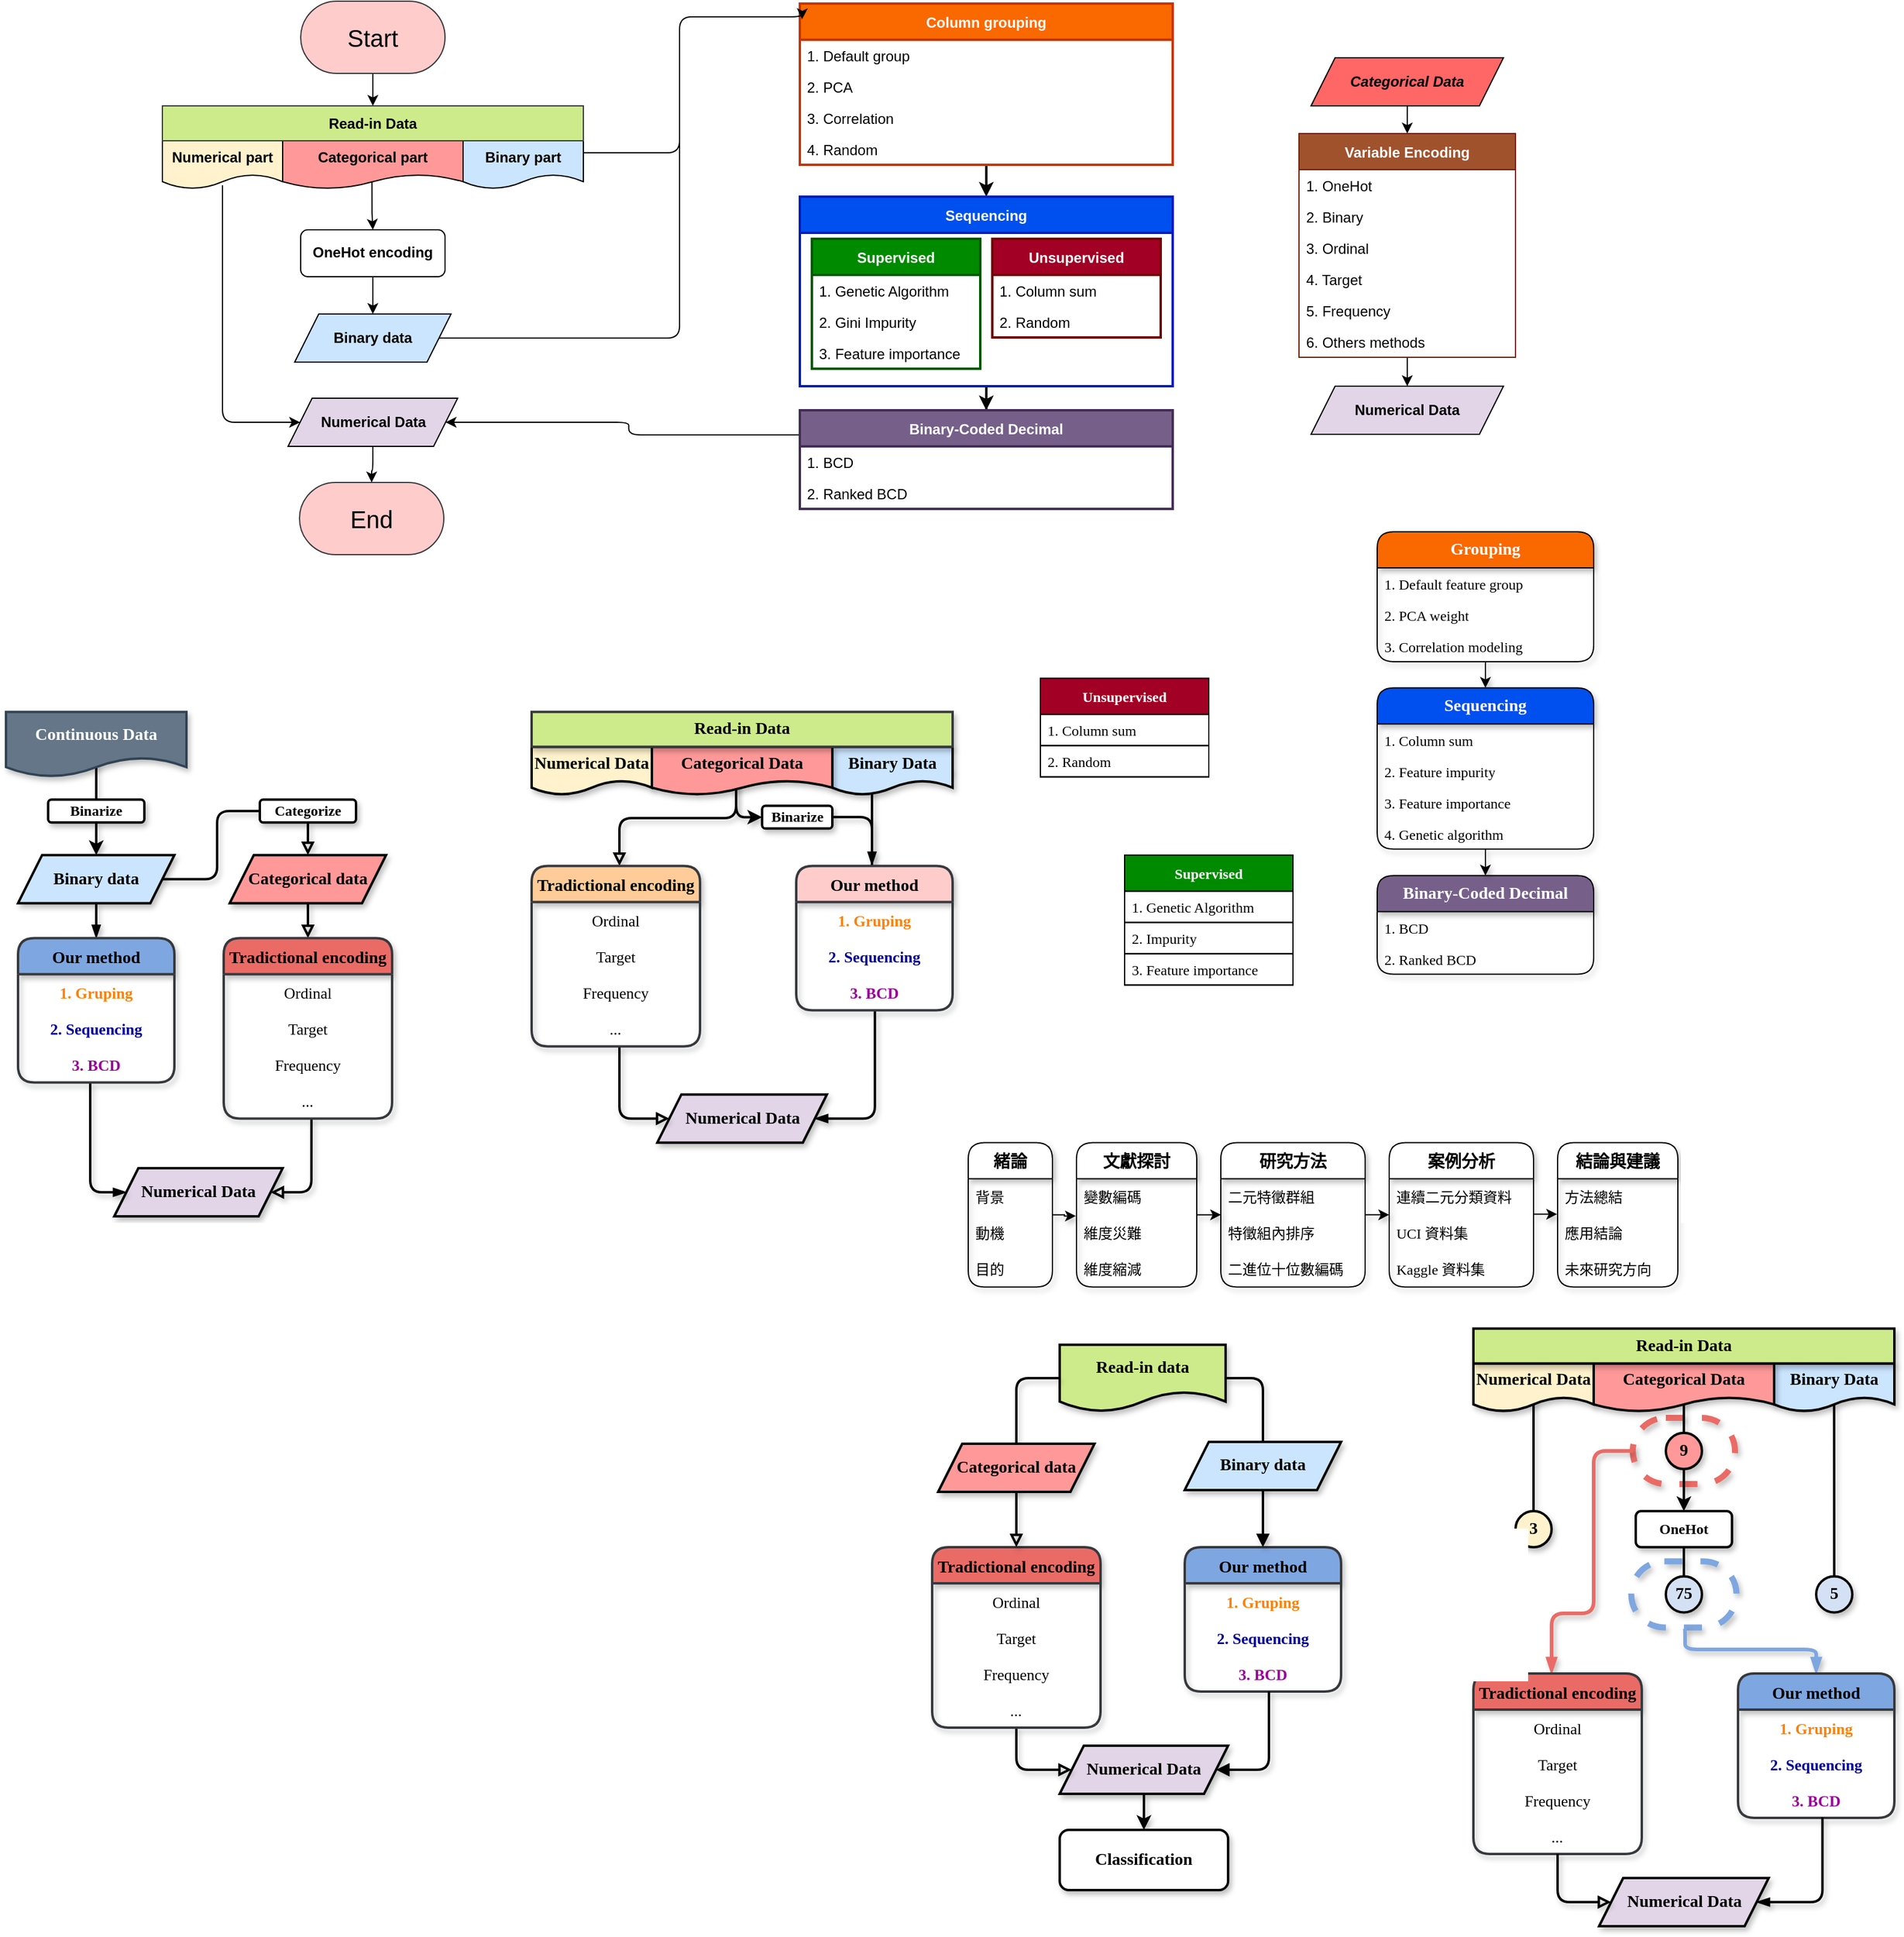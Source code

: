 <mxfile version="20.3.0" type="device"><diagram id="C5RBs43oDa-KdzZeNtuy" name="Page-1"><mxGraphModel dx="1237" dy="745" grid="1" gridSize="10" guides="1" tooltips="1" connect="1" arrows="1" fold="1" page="1" pageScale="1" pageWidth="827" pageHeight="1169" math="0" shadow="0"><root><mxCell id="WIyWlLk6GJQsqaUBKTNV-0"/><mxCell id="WIyWlLk6GJQsqaUBKTNV-1" parent="WIyWlLk6GJQsqaUBKTNV-0"/><mxCell id="HakSazTf6Xmi4sYgS8PX-41" value="" style="rounded=1;whiteSpace=wrap;html=1;shadow=1;labelBackgroundColor=none;labelBorderColor=none;strokeColor=#EA6B66;strokeWidth=5;fontFamily=Times New Roman;fontSize=14;fillColor=none;dashed=1;arcSize=50;" parent="WIyWlLk6GJQsqaUBKTNV-1" vertex="1"><mxGeometry x="1392.5" y="1267.5" width="85" height="55" as="geometry"/></mxCell><mxCell id="HakSazTf6Xmi4sYgS8PX-42" value="" style="rounded=1;whiteSpace=wrap;html=1;shadow=1;labelBackgroundColor=none;labelBorderColor=none;strokeColor=#7EA6E0;strokeWidth=5;fontFamily=Times New Roman;fontSize=14;fillColor=none;dashed=1;arcSize=50;" parent="WIyWlLk6GJQsqaUBKTNV-1" vertex="1"><mxGeometry x="1391.25" y="1386.71" width="87.5" height="55" as="geometry"/></mxCell><mxCell id="HakSazTf6Xmi4sYgS8PX-55" style="edgeStyle=orthogonalEdgeStyle;orthogonalLoop=1;jettySize=auto;html=1;entryX=0.5;entryY=0;entryDx=0;entryDy=0;fontColor=#000000;strokeColor=#7EA6E0;strokeWidth=3;sketch=0;shadow=1;rounded=1;endArrow=blockThin;endFill=1;fontSize=13;fontFamily=Times New Roman;exitX=0.5;exitY=1;exitDx=0;exitDy=0;fillColor=#fad9d5;startArrow=none;startFill=0;" parent="WIyWlLk6GJQsqaUBKTNV-1" source="HakSazTf6Xmi4sYgS8PX-42" target="HakSazTf6Xmi4sYgS8PX-43" edge="1"><mxGeometry relative="1" as="geometry"><mxPoint x="1440" y="1451" as="sourcePoint"/><mxPoint x="1454.9" y="1559.55" as="targetPoint"/><Array as="points"><mxPoint x="1436" y="1460"/><mxPoint x="1545" y="1460"/></Array></mxGeometry></mxCell><mxCell id="HakSazTf6Xmi4sYgS8PX-56" style="edgeStyle=orthogonalEdgeStyle;orthogonalLoop=1;jettySize=auto;html=1;fontColor=#000000;strokeColor=#EA6B66;strokeWidth=3;sketch=0;shadow=1;rounded=1;endArrow=blockThin;endFill=1;fontSize=13;fontFamily=Times New Roman;exitX=0;exitY=0.5;exitDx=0;exitDy=0;fillColor=#fad9d5;startArrow=none;startFill=0;" parent="WIyWlLk6GJQsqaUBKTNV-1" source="HakSazTf6Xmi4sYgS8PX-41" target="HakSazTf6Xmi4sYgS8PX-47" edge="1"><mxGeometry relative="1" as="geometry"><mxPoint x="1277.48" y="1410" as="sourcePoint"/><mxPoint x="1324.98" y="1460" as="targetPoint"/><Array as="points"><mxPoint x="1360" y="1295"/><mxPoint x="1360" y="1430"/><mxPoint x="1325" y="1430"/></Array></mxGeometry></mxCell><mxCell id="HakSazTf6Xmi4sYgS8PX-38" value="" style="edgeStyle=orthogonalEdgeStyle;orthogonalLoop=1;jettySize=auto;html=1;fontColor=#000000;strokeColor=#000000;strokeWidth=2;sketch=0;shadow=1;rounded=1;startArrow=none;startFill=0;endArrow=none;endFill=1;fontSize=13;fontFamily=Times New Roman;exitX=0.5;exitY=1;exitDx=0;exitDy=0;entryX=0;entryY=0.5;entryDx=0;entryDy=0;labelBorderColor=none;" parent="WIyWlLk6GJQsqaUBKTNV-1" source="HakSazTf6Xmi4sYgS8PX-23" target="HakSazTf6Xmi4sYgS8PX-39" edge="1"><mxGeometry relative="1" as="geometry"><Array as="points"/><mxPoint x="1395" y="1240" as="sourcePoint"/><mxPoint x="1394.999" y="1347.99" as="targetPoint"/></mxGeometry></mxCell><mxCell id="HakSazTf6Xmi4sYgS8PX-35" value="" style="edgeStyle=orthogonalEdgeStyle;orthogonalLoop=1;jettySize=auto;html=1;fontColor=#000000;strokeColor=#000000;strokeWidth=2;sketch=0;shadow=1;rounded=1;startArrow=none;startFill=0;endArrow=none;endFill=1;fontSize=13;fontFamily=Times New Roman;exitX=0.5;exitY=1;exitDx=0;exitDy=0;entryX=0;entryY=0.5;entryDx=0;entryDy=0;labelBorderColor=none;" parent="WIyWlLk6GJQsqaUBKTNV-1" source="HakSazTf6Xmi4sYgS8PX-27" target="HakSazTf6Xmi4sYgS8PX-34" edge="1"><mxGeometry relative="1" as="geometry"><Array as="points"><mxPoint x="1435" y="1409"/><mxPoint x="1435" y="1409"/></Array><mxPoint x="1414.95" y="1353.52" as="sourcePoint"/><mxPoint x="1414.2" y="1427.91" as="targetPoint"/></mxGeometry></mxCell><mxCell id="HakSazTf6Xmi4sYgS8PX-31" value="" style="edgeStyle=orthogonalEdgeStyle;orthogonalLoop=1;jettySize=auto;html=1;fontColor=#000000;strokeColor=#000000;strokeWidth=2;sketch=0;shadow=1;rounded=1;startArrow=none;startFill=0;endArrow=none;endFill=1;fontSize=13;fontFamily=Times New Roman;exitX=0.499;exitY=0.844;exitDx=0;exitDy=0;exitPerimeter=0;labelBorderColor=none;" parent="WIyWlLk6GJQsqaUBKTNV-1" source="HakSazTf6Xmi4sYgS8PX-21" target="HakSazTf6Xmi4sYgS8PX-32" edge="1"><mxGeometry relative="1" as="geometry"><Array as="points"><mxPoint x="1560" y="1268"/></Array><mxPoint x="1560.75" y="1224.61" as="sourcePoint"/><mxPoint x="1559.999" y="1358" as="targetPoint"/></mxGeometry></mxCell><mxCell id="HakSazTf6Xmi4sYgS8PX-32" value="5" style="ellipse;whiteSpace=wrap;html=1;aspect=fixed;shadow=1;labelBackgroundColor=none;fontFamily=Times New Roman;fontSize=14;direction=south;strokeWidth=2;fillColor=#D4E1F5;fontStyle=1;labelBorderColor=none;" parent="WIyWlLk6GJQsqaUBKTNV-1" vertex="1"><mxGeometry x="1545" y="1399.21" width="30" height="30" as="geometry"/></mxCell><mxCell id="HakSazTf6Xmi4sYgS8PX-30" value="" style="edgeStyle=orthogonalEdgeStyle;orthogonalLoop=1;jettySize=auto;html=1;fontColor=#000000;strokeColor=#000000;strokeWidth=2;sketch=0;shadow=1;rounded=1;startArrow=none;startFill=0;endArrow=classic;endFill=1;fontSize=13;fontFamily=Times New Roman;exitX=1;exitY=0.5;exitDx=0;exitDy=0;entryX=0.5;entryY=0;entryDx=0;entryDy=0;labelBorderColor=none;" parent="WIyWlLk6GJQsqaUBKTNV-1" source="HakSazTf6Xmi4sYgS8PX-39" target="HakSazTf6Xmi4sYgS8PX-27" edge="1"><mxGeometry relative="1" as="geometry"><Array as="points"/><mxPoint x="1435.35" y="1235.67" as="sourcePoint"/><mxPoint x="1440" y="1310" as="targetPoint"/></mxGeometry></mxCell><mxCell id="HakSazTf6Xmi4sYgS8PX-29" value="" style="edgeStyle=orthogonalEdgeStyle;orthogonalLoop=1;jettySize=auto;html=1;fontColor=#000000;strokeColor=#000000;strokeWidth=2;sketch=0;shadow=1;rounded=1;startArrow=none;startFill=0;endArrow=none;endFill=1;fontSize=13;fontFamily=Times New Roman;exitX=0.5;exitY=0.693;exitDx=0;exitDy=0;exitPerimeter=0;entryX=0;entryY=0.5;entryDx=0;entryDy=0;labelBorderColor=none;" parent="WIyWlLk6GJQsqaUBKTNV-1" source="HakSazTf6Xmi4sYgS8PX-20" target="HakSazTf6Xmi4sYgS8PX-28" edge="1"><mxGeometry relative="1" as="geometry"><Array as="points"/><mxPoint x="1310.75" y="1224.61" as="sourcePoint"/><mxPoint x="1309.999" y="1358" as="targetPoint"/></mxGeometry></mxCell><mxCell id="LXW2Xorpcq6iWWIyBUDd-0" value="End" style="rounded=1;whiteSpace=wrap;html=1;arcSize=50;fontSize=20;fillColor=#ffcccc;strokeColor=#36393d;fontStyle=0" parent="WIyWlLk6GJQsqaUBKTNV-1" vertex="1"><mxGeometry x="284" y="490.0" width="120" height="60" as="geometry"/></mxCell><mxCell id="jtyRlh11ROB8_dPjuYXp-7" style="edgeStyle=orthogonalEdgeStyle;rounded=0;orthogonalLoop=1;jettySize=auto;html=1;entryX=0.5;entryY=0;entryDx=0;entryDy=0;" parent="WIyWlLk6GJQsqaUBKTNV-1" source="LXW2Xorpcq6iWWIyBUDd-7" target="jtyRlh11ROB8_dPjuYXp-34" edge="1"><mxGeometry relative="1" as="geometry"><mxPoint x="345" y="189" as="targetPoint"/></mxGeometry></mxCell><mxCell id="LXW2Xorpcq6iWWIyBUDd-7" value="Start" style="rounded=1;whiteSpace=wrap;html=1;arcSize=50;fontSize=20;fillColor=#ffcccc;strokeColor=#36393d;fontStyle=0" parent="WIyWlLk6GJQsqaUBKTNV-1" vertex="1"><mxGeometry x="285" y="90" width="120" height="60" as="geometry"/></mxCell><mxCell id="jtyRlh11ROB8_dPjuYXp-10" style="edgeStyle=orthogonalEdgeStyle;rounded=1;orthogonalLoop=1;jettySize=auto;html=1;exitX=1;exitY=0.5;exitDx=0;exitDy=0;strokeColor=default;endFill=0;anchorPointDirection=1;endArrow=none;" parent="WIyWlLk6GJQsqaUBKTNV-1" source="LXW2Xorpcq6iWWIyBUDd-11" edge="1"><mxGeometry relative="1" as="geometry"><mxPoint x="600" y="190" as="targetPoint"/><Array as="points"><mxPoint x="600" y="370"/></Array></mxGeometry></mxCell><mxCell id="LXW2Xorpcq6iWWIyBUDd-11" value="Binary data" style="shape=parallelogram;perimeter=parallelogramPerimeter;whiteSpace=wrap;html=1;fixedSize=1;fillColor=#cce5ff;fontStyle=1" parent="WIyWlLk6GJQsqaUBKTNV-1" vertex="1"><mxGeometry x="280" y="350" width="130" height="40" as="geometry"/></mxCell><mxCell id="pE0J2Xnm-SNDA-2AuHpZ-0" style="edgeStyle=orthogonalEdgeStyle;rounded=0;orthogonalLoop=1;jettySize=auto;html=1;entryX=0.5;entryY=0;entryDx=0;entryDy=0;strokeWidth=2;" parent="WIyWlLk6GJQsqaUBKTNV-1" source="LXW2Xorpcq6iWWIyBUDd-28" target="Igf9s9R7HYdhKMi6ysMm-11" edge="1"><mxGeometry relative="1" as="geometry"/></mxCell><mxCell id="LXW2Xorpcq6iWWIyBUDd-28" value="Column grouping" style="swimlane;fontStyle=1;childLayout=stackLayout;horizontal=1;startSize=30;horizontalStack=0;resizeParent=1;resizeParentMax=0;resizeLast=0;collapsible=1;marginBottom=0;fillColor=#fa6800;strokeColor=#C73500;fontColor=#FFFFFF;strokeWidth=2;" parent="WIyWlLk6GJQsqaUBKTNV-1" vertex="1"><mxGeometry x="700" y="92" width="310" height="134" as="geometry"><mxRectangle x="384" y="20" width="120" height="26" as="alternateBounds"/></mxGeometry></mxCell><mxCell id="LXW2Xorpcq6iWWIyBUDd-29" value="1. Default group" style="text;strokeColor=none;fillColor=none;align=left;verticalAlign=top;spacingLeft=4;spacingRight=4;overflow=hidden;rotatable=0;points=[[0,0.5],[1,0.5]];portConstraint=eastwest;strokeWidth=2;" parent="LXW2Xorpcq6iWWIyBUDd-28" vertex="1"><mxGeometry y="30" width="310" height="26" as="geometry"/></mxCell><mxCell id="LXW2Xorpcq6iWWIyBUDd-40" value="2. PCA" style="text;strokeColor=none;fillColor=none;align=left;verticalAlign=top;spacingLeft=4;spacingRight=4;overflow=hidden;rotatable=0;points=[[0,0.5],[1,0.5]];portConstraint=eastwest;strokeWidth=2;" parent="LXW2Xorpcq6iWWIyBUDd-28" vertex="1"><mxGeometry y="56" width="310" height="26" as="geometry"/></mxCell><mxCell id="vCXoWLfJSO1_o9SCKneT-0" value="3. Correlation" style="text;strokeColor=none;fillColor=none;align=left;verticalAlign=top;spacingLeft=4;spacingRight=4;overflow=hidden;rotatable=0;points=[[0,0.5],[1,0.5]];portConstraint=eastwest;strokeWidth=2;" parent="LXW2Xorpcq6iWWIyBUDd-28" vertex="1"><mxGeometry y="82" width="310" height="26" as="geometry"/></mxCell><mxCell id="Igf9s9R7HYdhKMi6ysMm-5" value="4. Random" style="text;strokeColor=none;fillColor=none;align=left;verticalAlign=top;spacingLeft=4;spacingRight=4;overflow=hidden;rotatable=0;points=[[0,0.5],[1,0.5]];portConstraint=eastwest;strokeWidth=2;" parent="LXW2Xorpcq6iWWIyBUDd-28" vertex="1"><mxGeometry y="108" width="310" height="26" as="geometry"/></mxCell><mxCell id="jtyRlh11ROB8_dPjuYXp-22" value="" style="edgeStyle=orthogonalEdgeStyle;rounded=1;orthogonalLoop=1;jettySize=auto;html=1;" parent="WIyWlLk6GJQsqaUBKTNV-1" source="LXW2Xorpcq6iWWIyBUDd-67" target="LXW2Xorpcq6iWWIyBUDd-0" edge="1"><mxGeometry relative="1" as="geometry"><mxPoint x="345" y="491.59" as="targetPoint"/></mxGeometry></mxCell><mxCell id="LXW2Xorpcq6iWWIyBUDd-67" value="&lt;span style=&quot;text-align: left;&quot;&gt;&lt;span style=&quot;font-style: normal;&quot;&gt;Numerical Data&lt;/span&gt;&lt;/span&gt;" style="shape=parallelogram;perimeter=parallelogramPerimeter;whiteSpace=wrap;html=1;fixedSize=1;fillColor=#e1d5e7;fontStyle=3;strokeColor=#000000;" parent="WIyWlLk6GJQsqaUBKTNV-1" vertex="1"><mxGeometry x="274.5" y="420" width="141" height="40" as="geometry"/></mxCell><mxCell id="Igf9s9R7HYdhKMi6ysMm-43" style="edgeStyle=orthogonalEdgeStyle;rounded=0;orthogonalLoop=1;jettySize=auto;html=1;strokeWidth=2;" parent="WIyWlLk6GJQsqaUBKTNV-1" source="Igf9s9R7HYdhKMi6ysMm-11" target="Igf9s9R7HYdhKMi6ysMm-39" edge="1"><mxGeometry relative="1" as="geometry"/></mxCell><mxCell id="Igf9s9R7HYdhKMi6ysMm-11" value="Sequencing" style="swimlane;startSize=30;fontStyle=1;fillColor=#0050ef;strokeColor=#001DBC;fontColor=#ffffff;strokeWidth=2;" parent="WIyWlLk6GJQsqaUBKTNV-1" vertex="1"><mxGeometry x="700" y="252.5" width="310" height="157.5" as="geometry"/></mxCell><mxCell id="Igf9s9R7HYdhKMi6ysMm-21" value="Supervised" style="swimlane;fontStyle=1;childLayout=stackLayout;horizontal=1;startSize=30;horizontalStack=0;resizeParent=1;resizeParentMax=0;resizeLast=0;collapsible=1;marginBottom=0;fillColor=#008a00;strokeColor=#005700;fontColor=#ffffff;strokeWidth=2;" parent="Igf9s9R7HYdhKMi6ysMm-11" vertex="1"><mxGeometry x="10" y="35" width="140" height="108" as="geometry"><mxRectangle x="610" y="225" width="120" height="26" as="alternateBounds"/></mxGeometry></mxCell><mxCell id="Igf9s9R7HYdhKMi6ysMm-22" value="1. Genetic Algorithm" style="text;strokeColor=none;fillColor=none;align=left;verticalAlign=top;spacingLeft=4;spacingRight=4;overflow=hidden;rotatable=0;points=[[0,0.5],[1,0.5]];portConstraint=eastwest;strokeWidth=2;" parent="Igf9s9R7HYdhKMi6ysMm-21" vertex="1"><mxGeometry y="30" width="140" height="26" as="geometry"/></mxCell><mxCell id="Igf9s9R7HYdhKMi6ysMm-23" value="2. Gini Impurity" style="text;strokeColor=none;fillColor=none;align=left;verticalAlign=top;spacingLeft=4;spacingRight=4;overflow=hidden;rotatable=0;points=[[0,0.5],[1,0.5]];portConstraint=eastwest;strokeWidth=2;" parent="Igf9s9R7HYdhKMi6ysMm-21" vertex="1"><mxGeometry y="56" width="140" height="26" as="geometry"/></mxCell><mxCell id="ZHnuX_E7N0LM38JET7Q7-0" value="3. Feature importance" style="text;strokeColor=none;fillColor=none;align=left;verticalAlign=top;spacingLeft=4;spacingRight=4;overflow=hidden;rotatable=0;points=[[0,0.5],[1,0.5]];portConstraint=eastwest;strokeWidth=2;" parent="Igf9s9R7HYdhKMi6ysMm-21" vertex="1"><mxGeometry y="82" width="140" height="26" as="geometry"/></mxCell><mxCell id="Igf9s9R7HYdhKMi6ysMm-25" value="Unsupervised" style="swimlane;fontStyle=1;childLayout=stackLayout;horizontal=1;startSize=30;horizontalStack=0;resizeParent=1;resizeParentMax=0;resizeLast=0;collapsible=1;marginBottom=0;fillColor=#a20025;strokeColor=#6F0000;fontColor=#ffffff;strokeWidth=2;" parent="Igf9s9R7HYdhKMi6ysMm-11" vertex="1"><mxGeometry x="160" y="35" width="140" height="82" as="geometry"><mxRectangle x="610" y="225" width="120" height="26" as="alternateBounds"/></mxGeometry></mxCell><mxCell id="Igf9s9R7HYdhKMi6ysMm-26" value="1. Column sum" style="text;strokeColor=none;fillColor=none;align=left;verticalAlign=top;spacingLeft=4;spacingRight=4;overflow=hidden;rotatable=0;points=[[0,0.5],[1,0.5]];portConstraint=eastwest;strokeWidth=2;" parent="Igf9s9R7HYdhKMi6ysMm-25" vertex="1"><mxGeometry y="30" width="140" height="26" as="geometry"/></mxCell><mxCell id="Igf9s9R7HYdhKMi6ysMm-28" value="2. Random" style="text;strokeColor=none;fillColor=none;align=left;verticalAlign=top;spacingLeft=4;spacingRight=4;overflow=hidden;rotatable=0;points=[[0,0.5],[1,0.5]];portConstraint=eastwest;strokeWidth=2;" parent="Igf9s9R7HYdhKMi6ysMm-25" vertex="1"><mxGeometry y="56" width="140" height="26" as="geometry"/></mxCell><mxCell id="jtyRlh11ROB8_dPjuYXp-35" style="edgeStyle=orthogonalEdgeStyle;rounded=1;orthogonalLoop=1;jettySize=auto;html=1;exitX=0;exitY=0.25;exitDx=0;exitDy=0;strokeColor=default;endArrow=classic;endFill=1;entryX=1;entryY=0.5;entryDx=0;entryDy=0;" parent="WIyWlLk6GJQsqaUBKTNV-1" source="Igf9s9R7HYdhKMi6ysMm-39" target="LXW2Xorpcq6iWWIyBUDd-67" edge="1"><mxGeometry relative="1" as="geometry"><mxPoint x="460" y="490" as="targetPoint"/><Array as="points"/></mxGeometry></mxCell><mxCell id="Igf9s9R7HYdhKMi6ysMm-39" value="Binary-Coded Decimal" style="swimlane;fontStyle=1;childLayout=stackLayout;horizontal=1;startSize=30;horizontalStack=0;resizeParent=1;resizeParentMax=0;resizeLast=0;collapsible=1;marginBottom=0;fillColor=#76608a;strokeColor=#432D57;fontColor=#ffffff;strokeWidth=2;" parent="WIyWlLk6GJQsqaUBKTNV-1" vertex="1"><mxGeometry x="700" y="430" width="310" height="82" as="geometry"><mxRectangle x="610" y="225" width="120" height="26" as="alternateBounds"/></mxGeometry></mxCell><mxCell id="Igf9s9R7HYdhKMi6ysMm-40" value="1. BCD " style="text;strokeColor=none;fillColor=none;align=left;verticalAlign=top;spacingLeft=4;spacingRight=4;overflow=hidden;rotatable=0;points=[[0,0.5],[1,0.5]];portConstraint=eastwest;strokeWidth=2;" parent="Igf9s9R7HYdhKMi6ysMm-39" vertex="1"><mxGeometry y="30" width="310" height="26" as="geometry"/></mxCell><mxCell id="Igf9s9R7HYdhKMi6ysMm-41" value="2. Ranked BCD" style="text;strokeColor=none;fillColor=none;align=left;verticalAlign=top;spacingLeft=4;spacingRight=4;overflow=hidden;rotatable=0;points=[[0,0.5],[1,0.5]];portConstraint=eastwest;strokeWidth=2;" parent="Igf9s9R7HYdhKMi6ysMm-39" vertex="1"><mxGeometry y="56" width="310" height="26" as="geometry"/></mxCell><mxCell id="ZHnuX_E7N0LM38JET7Q7-17" value="" style="edgeStyle=orthogonalEdgeStyle;rounded=0;orthogonalLoop=1;jettySize=auto;html=1;" parent="WIyWlLk6GJQsqaUBKTNV-1" source="ZHnuX_E7N0LM38JET7Q7-2" target="ZHnuX_E7N0LM38JET7Q7-7" edge="1"><mxGeometry relative="1" as="geometry"/></mxCell><mxCell id="ZHnuX_E7N0LM38JET7Q7-2" value="Categorical Data" style="shape=parallelogram;perimeter=parallelogramPerimeter;whiteSpace=wrap;html=1;fixedSize=1;fillColor=#FF6666;fontStyle=3" parent="WIyWlLk6GJQsqaUBKTNV-1" vertex="1"><mxGeometry x="1125" y="137" width="160" height="40" as="geometry"/></mxCell><mxCell id="jtyRlh11ROB8_dPjuYXp-14" style="edgeStyle=orthogonalEdgeStyle;rounded=1;orthogonalLoop=1;jettySize=auto;html=1;entryX=0;entryY=0.5;entryDx=0;entryDy=0;exitX=0.5;exitY=0.925;exitDx=0;exitDy=0;exitPerimeter=0;endArrow=classic;endFill=1;" parent="WIyWlLk6GJQsqaUBKTNV-1" source="ZHnuX_E7N0LM38JET7Q7-3" target="LXW2Xorpcq6iWWIyBUDd-67" edge="1"><mxGeometry relative="1" as="geometry"><Array as="points"><mxPoint x="220" y="440"/></Array></mxGeometry></mxCell><mxCell id="ZHnuX_E7N0LM38JET7Q7-3" value="&lt;b&gt;Numerical part&lt;/b&gt;" style="shape=document;whiteSpace=wrap;html=1;boundedLbl=1;fontFamily=Helvetica;fontSize=12;fontColor=default;align=center;strokeColor=#000000;fillColor=#fff2cc;" parent="WIyWlLk6GJQsqaUBKTNV-1" vertex="1"><mxGeometry x="170" y="206" width="100" height="40" as="geometry"/></mxCell><mxCell id="yr26iW7ESLN6CjTI4wyb-2" style="edgeStyle=orthogonalEdgeStyle;rounded=1;orthogonalLoop=1;jettySize=auto;html=1;entryX=0.006;entryY=0.097;entryDx=0;entryDy=0;entryPerimeter=0;endArrow=classic;endFill=1;exitX=1;exitY=0.25;exitDx=0;exitDy=0;" parent="WIyWlLk6GJQsqaUBKTNV-1" source="ZHnuX_E7N0LM38JET7Q7-4" target="LXW2Xorpcq6iWWIyBUDd-28" edge="1"><mxGeometry relative="1" as="geometry"><Array as="points"><mxPoint x="600" y="216"/><mxPoint x="600" y="103"/></Array></mxGeometry></mxCell><mxCell id="ZHnuX_E7N0LM38JET7Q7-4" value="&lt;b&gt;Binary part&lt;/b&gt;" style="shape=document;whiteSpace=wrap;html=1;boundedLbl=1;fontFamily=Helvetica;fontSize=12;fontColor=default;align=center;strokeColor=default;fillColor=#cce5ff;" parent="WIyWlLk6GJQsqaUBKTNV-1" vertex="1"><mxGeometry x="420" y="206" width="100" height="40" as="geometry"/></mxCell><mxCell id="jtyRlh11ROB8_dPjuYXp-1" value="" style="edgeStyle=orthogonalEdgeStyle;rounded=0;orthogonalLoop=1;jettySize=auto;html=1;" parent="WIyWlLk6GJQsqaUBKTNV-1" source="ZHnuX_E7N0LM38JET7Q7-6" target="LXW2Xorpcq6iWWIyBUDd-11" edge="1"><mxGeometry relative="1" as="geometry"/></mxCell><mxCell id="ZHnuX_E7N0LM38JET7Q7-6" value="OneHot encoding" style="rounded=1;whiteSpace=wrap;html=1;fontSize=12;glass=0;strokeWidth=1;shadow=0;fontStyle=1" parent="WIyWlLk6GJQsqaUBKTNV-1" vertex="1"><mxGeometry x="285" y="280" width="120" height="38.94" as="geometry"/></mxCell><mxCell id="ZHnuX_E7N0LM38JET7Q7-18" value="" style="edgeStyle=orthogonalEdgeStyle;rounded=0;orthogonalLoop=1;jettySize=auto;html=1;" parent="WIyWlLk6GJQsqaUBKTNV-1" source="ZHnuX_E7N0LM38JET7Q7-7" target="ZHnuX_E7N0LM38JET7Q7-15" edge="1"><mxGeometry relative="1" as="geometry"/></mxCell><mxCell id="ZHnuX_E7N0LM38JET7Q7-7" value="Variable Encoding" style="swimlane;fontStyle=1;childLayout=stackLayout;horizontal=1;startSize=30;horizontalStack=0;resizeParent=1;resizeParentMax=0;resizeLast=0;collapsible=1;marginBottom=0;fillColor=#a0522d;strokeColor=#6D1F00;fontColor=#ffffff;" parent="WIyWlLk6GJQsqaUBKTNV-1" vertex="1"><mxGeometry x="1115" y="200" width="180" height="186" as="geometry"><mxRectangle x="610" y="225" width="120" height="26" as="alternateBounds"/></mxGeometry></mxCell><mxCell id="ZHnuX_E7N0LM38JET7Q7-8" value="1. OneHot " style="text;strokeColor=none;fillColor=none;align=left;verticalAlign=top;spacingLeft=4;spacingRight=4;overflow=hidden;rotatable=0;points=[[0,0.5],[1,0.5]];portConstraint=eastwest;" parent="ZHnuX_E7N0LM38JET7Q7-7" vertex="1"><mxGeometry y="30" width="180" height="26" as="geometry"/></mxCell><mxCell id="ZHnuX_E7N0LM38JET7Q7-9" value="2. Binary" style="text;strokeColor=none;fillColor=none;align=left;verticalAlign=top;spacingLeft=4;spacingRight=4;overflow=hidden;rotatable=0;points=[[0,0.5],[1,0.5]];portConstraint=eastwest;" parent="ZHnuX_E7N0LM38JET7Q7-7" vertex="1"><mxGeometry y="56" width="180" height="26" as="geometry"/></mxCell><mxCell id="ZHnuX_E7N0LM38JET7Q7-10" value="3. Ordinal" style="text;strokeColor=none;fillColor=none;align=left;verticalAlign=top;spacingLeft=4;spacingRight=4;overflow=hidden;rotatable=0;points=[[0,0.5],[1,0.5]];portConstraint=eastwest;" parent="ZHnuX_E7N0LM38JET7Q7-7" vertex="1"><mxGeometry y="82" width="180" height="26" as="geometry"/></mxCell><mxCell id="ZHnuX_E7N0LM38JET7Q7-11" value="4. Target" style="text;strokeColor=none;fillColor=none;align=left;verticalAlign=top;spacingLeft=4;spacingRight=4;overflow=hidden;rotatable=0;points=[[0,0.5],[1,0.5]];portConstraint=eastwest;" parent="ZHnuX_E7N0LM38JET7Q7-7" vertex="1"><mxGeometry y="108" width="180" height="26" as="geometry"/></mxCell><mxCell id="ZHnuX_E7N0LM38JET7Q7-14" value="5. Frequency" style="text;strokeColor=none;fillColor=none;align=left;verticalAlign=top;spacingLeft=4;spacingRight=4;overflow=hidden;rotatable=0;points=[[0,0.5],[1,0.5]];portConstraint=eastwest;" parent="ZHnuX_E7N0LM38JET7Q7-7" vertex="1"><mxGeometry y="134" width="180" height="26" as="geometry"/></mxCell><mxCell id="ZHnuX_E7N0LM38JET7Q7-20" value="6. Others methods" style="text;strokeColor=none;fillColor=none;align=left;verticalAlign=top;spacingLeft=4;spacingRight=4;overflow=hidden;rotatable=0;points=[[0,0.5],[1,0.5]];portConstraint=eastwest;" parent="ZHnuX_E7N0LM38JET7Q7-7" vertex="1"><mxGeometry y="160" width="180" height="26" as="geometry"/></mxCell><mxCell id="ZHnuX_E7N0LM38JET7Q7-15" value="&lt;span style=&quot;font-style: normal; text-align: left;&quot;&gt;Numerical Data&lt;/span&gt;" style="shape=parallelogram;perimeter=parallelogramPerimeter;whiteSpace=wrap;html=1;fixedSize=1;fillColor=#e1d5e7;fontStyle=3;strokeColor=#000000;" parent="WIyWlLk6GJQsqaUBKTNV-1" vertex="1"><mxGeometry x="1125" y="410" width="160" height="40" as="geometry"/></mxCell><mxCell id="jtyRlh11ROB8_dPjuYXp-2" value="" style="edgeStyle=orthogonalEdgeStyle;rounded=0;orthogonalLoop=1;jettySize=auto;html=1;exitX=0.495;exitY=0.854;exitDx=0;exitDy=0;exitPerimeter=0;" parent="WIyWlLk6GJQsqaUBKTNV-1" source="jtyRlh11ROB8_dPjuYXp-0" target="ZHnuX_E7N0LM38JET7Q7-6" edge="1"><mxGeometry relative="1" as="geometry"/></mxCell><mxCell id="jtyRlh11ROB8_dPjuYXp-0" value="&lt;b&gt;Categorical part&lt;/b&gt;" style="shape=document;whiteSpace=wrap;html=1;boundedLbl=1;fontFamily=Helvetica;fontSize=12;align=center;strokeColor=#000000;fillColor=#FF9999;" parent="WIyWlLk6GJQsqaUBKTNV-1" vertex="1"><mxGeometry x="270" y="206" width="150" height="40" as="geometry"/></mxCell><mxCell id="jtyRlh11ROB8_dPjuYXp-34" value="Read-in Data" style="rounded=0;whiteSpace=wrap;html=1;strokeColor=#36393d;fillColor=#cdeb8b;fontStyle=1" parent="WIyWlLk6GJQsqaUBKTNV-1" vertex="1"><mxGeometry x="170" y="177" width="350" height="29" as="geometry"/></mxCell><mxCell id="tAk2v4RIAFTzkGkOyTKp-6" value="" style="edgeStyle=orthogonalEdgeStyle;orthogonalLoop=1;jettySize=auto;html=1;rounded=1;exitX=0.5;exitY=0;exitDx=0;exitDy=0;strokeWidth=2;endArrow=none;endFill=0;fontSize=12;fontFamily=Times New Roman;shadow=1;" parent="WIyWlLk6GJQsqaUBKTNV-1" source="tAk2v4RIAFTzkGkOyTKp-4" target="tAk2v4RIAFTzkGkOyTKp-5" edge="1"><mxGeometry relative="1" as="geometry"><Array as="points"><mxPoint x="115" y="684.72"/><mxPoint x="115" y="684.72"/></Array></mxGeometry></mxCell><mxCell id="tAk2v4RIAFTzkGkOyTKp-4" value="&lt;b style=&quot;font-size: 14px;&quot;&gt;Continuous Data&lt;/b&gt;" style="shape=document;whiteSpace=wrap;html=1;boundedLbl=1;fontFamily=Times New Roman;fontSize=14;align=center;strokeColor=#314354;fillColor=#647687;fontColor=#ffffff;strokeWidth=2;shadow=1;" parent="WIyWlLk6GJQsqaUBKTNV-1" vertex="1"><mxGeometry x="40" y="680.72" width="150" height="54" as="geometry"/></mxCell><mxCell id="tAk2v4RIAFTzkGkOyTKp-25" value="" style="edgeStyle=orthogonalEdgeStyle;rounded=1;orthogonalLoop=1;jettySize=auto;html=1;fontColor=#000000;strokeWidth=2;fontSize=12;fontFamily=Times New Roman;shadow=1;" parent="WIyWlLk6GJQsqaUBKTNV-1" source="tAk2v4RIAFTzkGkOyTKp-5" target="tAk2v4RIAFTzkGkOyTKp-15" edge="1"><mxGeometry relative="1" as="geometry"/></mxCell><mxCell id="tAk2v4RIAFTzkGkOyTKp-5" value="Binarize" style="rounded=1;whiteSpace=wrap;html=1;fontSize=12;glass=0;strokeWidth=2;shadow=1;fontStyle=1;fontFamily=Times New Roman;" parent="WIyWlLk6GJQsqaUBKTNV-1" vertex="1"><mxGeometry x="75" y="753.66" width="80" height="18.94" as="geometry"/></mxCell><mxCell id="tAk2v4RIAFTzkGkOyTKp-26" value="" style="edgeStyle=orthogonalEdgeStyle;rounded=1;orthogonalLoop=1;jettySize=auto;html=1;fontColor=#000000;entryX=0.5;entryY=0;entryDx=0;entryDy=0;strokeWidth=2;endArrow=block;endFill=0;fontSize=12;fontFamily=Times New Roman;shadow=1;" parent="WIyWlLk6GJQsqaUBKTNV-1" source="tAk2v4RIAFTzkGkOyTKp-7" target="tAk2v4RIAFTzkGkOyTKp-16" edge="1"><mxGeometry relative="1" as="geometry"/></mxCell><mxCell id="tAk2v4RIAFTzkGkOyTKp-7" value="Categorize" style="rounded=1;whiteSpace=wrap;html=1;fontSize=12;glass=0;strokeWidth=2;shadow=1;fontStyle=1;fontFamily=Times New Roman;" parent="WIyWlLk6GJQsqaUBKTNV-1" vertex="1"><mxGeometry x="251" y="753.66" width="80" height="18.94" as="geometry"/></mxCell><mxCell id="tAk2v4RIAFTzkGkOyTKp-27" value="" style="edgeStyle=orthogonalEdgeStyle;rounded=1;orthogonalLoop=1;jettySize=auto;html=1;fontColor=#000000;strokeWidth=2;fontSize=12;fontFamily=Times New Roman;entryX=0.5;entryY=0;entryDx=0;entryDy=0;shadow=1;endArrow=blockThin;endFill=1;" parent="WIyWlLk6GJQsqaUBKTNV-1" source="tAk2v4RIAFTzkGkOyTKp-15" target="HakSazTf6Xmi4sYgS8PX-0" edge="1"><mxGeometry relative="1" as="geometry"><mxPoint x="115" y="854.72" as="targetPoint"/></mxGeometry></mxCell><mxCell id="tAk2v4RIAFTzkGkOyTKp-31" style="edgeStyle=orthogonalEdgeStyle;rounded=1;orthogonalLoop=1;jettySize=auto;html=1;entryX=0;entryY=0.5;entryDx=0;entryDy=0;fontColor=#000000;strokeWidth=2;endArrow=none;endFill=0;fontSize=12;fontFamily=Times New Roman;shadow=1;" parent="WIyWlLk6GJQsqaUBKTNV-1" source="tAk2v4RIAFTzkGkOyTKp-15" target="tAk2v4RIAFTzkGkOyTKp-7" edge="1"><mxGeometry relative="1" as="geometry"/></mxCell><mxCell id="tAk2v4RIAFTzkGkOyTKp-15" value="Binary data" style="shape=parallelogram;perimeter=parallelogramPerimeter;whiteSpace=wrap;html=1;fixedSize=1;fillColor=#cce5ff;fontStyle=1;strokeWidth=2;fontSize=14;fontFamily=Times New Roman;shadow=1;" parent="WIyWlLk6GJQsqaUBKTNV-1" vertex="1"><mxGeometry x="50" y="799.72" width="130" height="40" as="geometry"/></mxCell><mxCell id="tAk2v4RIAFTzkGkOyTKp-28" value="" style="edgeStyle=orthogonalEdgeStyle;rounded=1;orthogonalLoop=1;jettySize=auto;html=1;fontColor=#000000;entryX=0.5;entryY=0;entryDx=0;entryDy=0;strokeWidth=2;endArrow=block;endFill=0;fontSize=12;fontFamily=Times New Roman;shadow=1;" parent="WIyWlLk6GJQsqaUBKTNV-1" source="tAk2v4RIAFTzkGkOyTKp-16" target="HakSazTf6Xmi4sYgS8PX-6" edge="1"><mxGeometry relative="1" as="geometry"><mxPoint x="291" y="854.72" as="targetPoint"/></mxGeometry></mxCell><mxCell id="tAk2v4RIAFTzkGkOyTKp-16" value="Categorical data" style="shape=parallelogram;perimeter=parallelogramPerimeter;whiteSpace=wrap;html=1;fixedSize=1;fillColor=#FF9999;fontStyle=1;strokeColor=#000000;strokeWidth=2;fontSize=14;fontFamily=Times New Roman;shadow=1;" parent="WIyWlLk6GJQsqaUBKTNV-1" vertex="1"><mxGeometry x="226" y="799.72" width="130" height="40" as="geometry"/></mxCell><mxCell id="tAk2v4RIAFTzkGkOyTKp-29" style="edgeStyle=orthogonalEdgeStyle;rounded=1;orthogonalLoop=1;jettySize=auto;html=1;fontColor=#000000;strokeWidth=2;entryX=1;entryY=0.5;entryDx=0;entryDy=0;endArrow=block;endFill=0;fontSize=12;fontFamily=Times New Roman;exitX=0.521;exitY=0.976;exitDx=0;exitDy=0;exitPerimeter=0;shadow=1;" parent="WIyWlLk6GJQsqaUBKTNV-1" source="HakSazTf6Xmi4sYgS8PX-10" target="tAk2v4RIAFTzkGkOyTKp-23" edge="1"><mxGeometry relative="1" as="geometry"><Array as="points"><mxPoint x="294" y="1080"/></Array><mxPoint x="291" y="1004.72" as="sourcePoint"/></mxGeometry></mxCell><mxCell id="tAk2v4RIAFTzkGkOyTKp-23" value="&lt;span style=&quot;text-align: left; font-size: 14px;&quot;&gt;&lt;span style=&quot;font-style: normal; font-size: 14px;&quot;&gt;Numerical Data&lt;/span&gt;&lt;/span&gt;" style="shape=parallelogram;perimeter=parallelogramPerimeter;whiteSpace=wrap;html=1;fixedSize=1;fillColor=#e1d5e7;fontStyle=3;strokeColor=#000000;strokeWidth=2;fontSize=14;fontFamily=Times New Roman;shadow=1;" parent="WIyWlLk6GJQsqaUBKTNV-1" vertex="1"><mxGeometry x="130" y="1060" width="140" height="40" as="geometry"/></mxCell><mxCell id="tAk2v4RIAFTzkGkOyTKp-30" style="edgeStyle=orthogonalEdgeStyle;rounded=1;orthogonalLoop=1;jettySize=auto;html=1;fontColor=#000000;entryX=0;entryY=0.5;entryDx=0;entryDy=0;strokeWidth=2;fontSize=12;fontFamily=Times New Roman;shadow=1;endArrow=blockThin;endFill=1;" parent="WIyWlLk6GJQsqaUBKTNV-1" source="HakSazTf6Xmi4sYgS8PX-3" target="tAk2v4RIAFTzkGkOyTKp-23" edge="1"><mxGeometry relative="1" as="geometry"><mxPoint x="113.04" y="945.44" as="sourcePoint"/><mxPoint x="216" y="1034.72" as="targetPoint"/><Array as="points"><mxPoint x="110" y="1080"/></Array></mxGeometry></mxCell><mxCell id="tAk2v4RIAFTzkGkOyTKp-60" value="&lt;b style=&quot;font-size: 14px;&quot;&gt;Numerical Data&lt;/b&gt;" style="shape=document;whiteSpace=wrap;html=1;boundedLbl=1;fontFamily=Times New Roman;fontSize=14;fontColor=default;align=center;strokeColor=#000000;fillColor=#fff2cc;strokeWidth=2;shadow=1;" parent="WIyWlLk6GJQsqaUBKTNV-1" vertex="1"><mxGeometry x="477" y="709.72" width="100" height="40" as="geometry"/></mxCell><mxCell id="tAk2v4RIAFTzkGkOyTKp-78" style="edgeStyle=orthogonalEdgeStyle;orthogonalLoop=1;jettySize=auto;html=1;exitX=1;exitY=0.5;exitDx=0;exitDy=0;fontColor=#000000;strokeColor=#000000;strokeWidth=2;sketch=0;shadow=1;rounded=1;endArrow=none;endFill=0;fontSize=13;fontFamily=Times New Roman;" parent="WIyWlLk6GJQsqaUBKTNV-1" source="tAk2v4RIAFTzkGkOyTKp-62" edge="1"><mxGeometry relative="1" as="geometry"><Array as="points"><mxPoint x="760" y="730"/><mxPoint x="760" y="809"/></Array><mxPoint x="760" y="810" as="targetPoint"/></mxGeometry></mxCell><mxCell id="tAk2v4RIAFTzkGkOyTKp-62" value="&lt;b style=&quot;font-size: 14px;&quot;&gt;Binary Data&lt;/b&gt;" style="shape=document;whiteSpace=wrap;html=1;boundedLbl=1;fontFamily=Times New Roman;fontSize=14;fontColor=default;align=center;strokeColor=default;fillColor=#cce5ff;strokeWidth=2;shadow=1;" parent="WIyWlLk6GJQsqaUBKTNV-1" vertex="1"><mxGeometry x="727" y="709.72" width="100" height="40" as="geometry"/></mxCell><mxCell id="tAk2v4RIAFTzkGkOyTKp-77" style="edgeStyle=orthogonalEdgeStyle;orthogonalLoop=1;jettySize=auto;html=1;exitX=0.424;exitY=1.029;exitDx=0;exitDy=0;fontColor=#000000;strokeColor=#000000;strokeWidth=2;sketch=0;shadow=1;rounded=1;startArrow=none;startFill=0;endArrow=block;endFill=0;exitPerimeter=0;fontSize=13;fontFamily=Times New Roman;" parent="WIyWlLk6GJQsqaUBKTNV-1" source="tAk2v4RIAFTzkGkOyTKp-67" target="HakSazTf6Xmi4sYgS8PX-11" edge="1"><mxGeometry relative="1" as="geometry"><Array as="points"><mxPoint x="647" y="711"/><mxPoint x="647" y="769"/><mxPoint x="550" y="769"/></Array><mxPoint x="557" y="808.72" as="targetPoint"/></mxGeometry></mxCell><mxCell id="tAk2v4RIAFTzkGkOyTKp-95" style="edgeStyle=orthogonalEdgeStyle;rounded=1;sketch=0;orthogonalLoop=1;jettySize=auto;html=1;exitX=0.75;exitY=0;exitDx=0;exitDy=0;entryX=0;entryY=0.5;entryDx=0;entryDy=0;shadow=1;labelBorderColor=default;strokeColor=#000000;strokeWidth=2;fontSize=13;fontColor=#000000;startArrow=none;startFill=0;endArrow=classic;endFill=1;fontFamily=Times New Roman;" parent="WIyWlLk6GJQsqaUBKTNV-1" source="tAk2v4RIAFTzkGkOyTKp-66" target="tAk2v4RIAFTzkGkOyTKp-93" edge="1"><mxGeometry relative="1" as="geometry"><Array as="points"><mxPoint x="673" y="709.72"/><mxPoint x="647" y="708.72"/><mxPoint x="647" y="768.72"/></Array></mxGeometry></mxCell><mxCell id="tAk2v4RIAFTzkGkOyTKp-66" value="&lt;b style=&quot;font-size: 14px;&quot;&gt;Categorical Data&lt;/b&gt;" style="shape=document;whiteSpace=wrap;html=1;boundedLbl=1;fontFamily=Times New Roman;fontSize=14;align=center;strokeColor=#000000;fillColor=#FF9999;strokeWidth=2;shadow=1;" parent="WIyWlLk6GJQsqaUBKTNV-1" vertex="1"><mxGeometry x="577" y="709.72" width="150" height="40" as="geometry"/></mxCell><mxCell id="tAk2v4RIAFTzkGkOyTKp-67" value="Read-in Data" style="rounded=0;whiteSpace=wrap;html=1;strokeColor=#36393d;fillColor=#cdeb8b;fontStyle=1;strokeWidth=2;fontSize=14;fontFamily=Times New Roman;shadow=1;" parent="WIyWlLk6GJQsqaUBKTNV-1" vertex="1"><mxGeometry x="477" y="680.72" width="350" height="29" as="geometry"/></mxCell><mxCell id="tAk2v4RIAFTzkGkOyTKp-72" value="&lt;span style=&quot;text-align: left; font-size: 14px;&quot;&gt;&lt;span style=&quot;font-style: normal; font-size: 14px;&quot;&gt;Numerical Data&lt;/span&gt;&lt;/span&gt;" style="shape=parallelogram;perimeter=parallelogramPerimeter;whiteSpace=wrap;html=1;fixedSize=1;fillColor=#e1d5e7;fontStyle=3;strokeColor=#000000;strokeWidth=2;fontSize=14;fontFamily=Times New Roman;shadow=1;" parent="WIyWlLk6GJQsqaUBKTNV-1" vertex="1"><mxGeometry x="581.5" y="998.72" width="141" height="40" as="geometry"/></mxCell><mxCell id="tAk2v4RIAFTzkGkOyTKp-79" style="edgeStyle=orthogonalEdgeStyle;orthogonalLoop=1;jettySize=auto;html=1;fontColor=#000000;entryX=0;entryY=0.5;entryDx=0;entryDy=0;strokeColor=#000000;strokeWidth=2;sketch=0;shadow=1;rounded=1;startArrow=none;startFill=0;endArrow=block;endFill=0;fontSize=13;fontFamily=Times New Roman;" parent="WIyWlLk6GJQsqaUBKTNV-1" source="HakSazTf6Xmi4sYgS8PX-15" target="tAk2v4RIAFTzkGkOyTKp-72" edge="1"><mxGeometry relative="1" as="geometry"><mxPoint x="587" y="1048.72" as="targetPoint"/><Array as="points"><mxPoint x="550" y="1019"/></Array><mxPoint x="557" y="958.72" as="sourcePoint"/></mxGeometry></mxCell><mxCell id="tAk2v4RIAFTzkGkOyTKp-86" style="edgeStyle=orthogonalEdgeStyle;orthogonalLoop=1;jettySize=auto;html=1;entryX=1;entryY=0.5;entryDx=0;entryDy=0;fontColor=#000000;exitX=0.503;exitY=1.024;exitDx=0;exitDy=0;exitPerimeter=0;strokeColor=#000000;strokeWidth=2;sketch=0;shadow=1;rounded=1;endArrow=blockThin;endFill=1;fontSize=13;fontFamily=Times New Roman;" parent="WIyWlLk6GJQsqaUBKTNV-1" source="HakSazTf6Xmi4sYgS8PX-19" target="tAk2v4RIAFTzkGkOyTKp-72" edge="1"><mxGeometry relative="1" as="geometry"><mxPoint x="754.76" y="959.38" as="sourcePoint"/><mxPoint x="767" y="878.72" as="targetPoint"/><Array as="points"><mxPoint x="762" y="1019"/></Array></mxGeometry></mxCell><mxCell id="tAk2v4RIAFTzkGkOyTKp-96" style="edgeStyle=orthogonalEdgeStyle;rounded=1;sketch=0;orthogonalLoop=1;jettySize=auto;html=1;entryX=0.485;entryY=-0.012;entryDx=0;entryDy=0;shadow=1;labelBorderColor=default;strokeColor=#000000;strokeWidth=2;fontSize=13;fontColor=#000000;startArrow=none;startFill=0;endArrow=blockThin;endFill=1;fontFamily=Times New Roman;entryPerimeter=0;" parent="WIyWlLk6GJQsqaUBKTNV-1" source="tAk2v4RIAFTzkGkOyTKp-93" target="HakSazTf6Xmi4sYgS8PX-16" edge="1"><mxGeometry relative="1" as="geometry"><Array as="points"><mxPoint x="760" y="768"/><mxPoint x="760" y="808"/><mxPoint x="760" y="808"/></Array><mxPoint x="757" y="808.72" as="targetPoint"/></mxGeometry></mxCell><mxCell id="tAk2v4RIAFTzkGkOyTKp-93" value="Binarize" style="rounded=1;whiteSpace=wrap;html=1;fontSize=12;glass=0;strokeWidth=2;shadow=1;fontStyle=1;fontFamily=Times New Roman;" parent="WIyWlLk6GJQsqaUBKTNV-1" vertex="1"><mxGeometry x="668.63" y="758.72" width="58.37" height="18.94" as="geometry"/></mxCell><mxCell id="Qxly-AlfaXoe-_qH3oQf-0" style="edgeStyle=orthogonalEdgeStyle;rounded=0;orthogonalLoop=1;jettySize=auto;html=1;entryX=0.5;entryY=0;entryDx=0;entryDy=0;strokeWidth=1;strokeColor=#000000;fontFamily=Times New Roman;shadow=1;fontSize=12;labelBorderColor=none;" parent="WIyWlLk6GJQsqaUBKTNV-1" source="Qxly-AlfaXoe-_qH3oQf-1" target="mfrMzi_DSftzsSrGrJcw-35" edge="1"><mxGeometry relative="1" as="geometry"><mxPoint x="1335" y="680.72" as="targetPoint"/></mxGeometry></mxCell><mxCell id="Qxly-AlfaXoe-_qH3oQf-1" value="Grouping" style="swimlane;fontStyle=1;childLayout=stackLayout;horizontal=1;startSize=30;horizontalStack=0;resizeParent=1;resizeParentMax=0;resizeLast=0;collapsible=1;marginBottom=0;fillColor=#fa6800;strokeColor=#000000;fontColor=#FFFFFF;strokeWidth=1;fontFamily=Times New Roman;shadow=1;fontSize=14;labelBorderColor=none;rounded=1;whiteSpace=wrap;html=1;" parent="WIyWlLk6GJQsqaUBKTNV-1" vertex="1"><mxGeometry x="1180" y="531" width="180" height="108" as="geometry"><mxRectangle x="384" y="20" width="120" height="26" as="alternateBounds"/></mxGeometry></mxCell><mxCell id="Qxly-AlfaXoe-_qH3oQf-2" value="1. Default feature group" style="text;strokeColor=none;fillColor=none;align=left;verticalAlign=top;spacingLeft=4;spacingRight=4;overflow=hidden;rotatable=0;points=[[0,0.5],[1,0.5]];portConstraint=eastwest;strokeWidth=1;fontFamily=Times New Roman;shadow=1;fontSize=12;labelBorderColor=none;rounded=1;whiteSpace=wrap;html=1;" parent="Qxly-AlfaXoe-_qH3oQf-1" vertex="1"><mxGeometry y="30" width="180" height="26" as="geometry"/></mxCell><mxCell id="Qxly-AlfaXoe-_qH3oQf-3" value="2. PCA weight" style="text;strokeColor=none;fillColor=none;align=left;verticalAlign=top;spacingLeft=4;spacingRight=4;overflow=hidden;rotatable=0;points=[[0,0.5],[1,0.5]];portConstraint=eastwest;strokeWidth=1;fontFamily=Times New Roman;shadow=1;fontSize=12;labelBorderColor=none;rounded=1;whiteSpace=wrap;html=1;" parent="Qxly-AlfaXoe-_qH3oQf-1" vertex="1"><mxGeometry y="56" width="180" height="26" as="geometry"/></mxCell><mxCell id="Qxly-AlfaXoe-_qH3oQf-4" value="3. Correlation modeling" style="text;strokeColor=none;fillColor=none;align=left;verticalAlign=top;spacingLeft=4;spacingRight=4;overflow=hidden;rotatable=0;points=[[0,0.5],[1,0.5]];portConstraint=eastwest;strokeWidth=1;fontFamily=Times New Roman;shadow=1;fontSize=12;labelBorderColor=none;rounded=1;whiteSpace=wrap;html=1;" parent="Qxly-AlfaXoe-_qH3oQf-1" vertex="1"><mxGeometry y="82" width="180" height="26" as="geometry"/></mxCell><mxCell id="Qxly-AlfaXoe-_qH3oQf-15" value="Binary-Coded Decimal" style="swimlane;fontStyle=1;childLayout=stackLayout;horizontal=1;startSize=30;horizontalStack=0;resizeParent=1;resizeParentMax=0;resizeLast=0;collapsible=1;marginBottom=0;fillColor=#76608a;strokeColor=#000000;fontColor=#ffffff;strokeWidth=1;fontFamily=Times New Roman;shadow=1;fontSize=14;labelBorderColor=none;rounded=1;whiteSpace=wrap;html=1;" parent="WIyWlLk6GJQsqaUBKTNV-1" vertex="1"><mxGeometry x="1180" y="816.72" width="180" height="82" as="geometry"><mxRectangle x="610" y="225" width="120" height="26" as="alternateBounds"/></mxGeometry></mxCell><mxCell id="Qxly-AlfaXoe-_qH3oQf-16" value="1. BCD " style="text;strokeColor=none;fillColor=none;align=left;verticalAlign=top;spacingLeft=4;spacingRight=4;overflow=hidden;rotatable=0;points=[[0,0.5],[1,0.5]];portConstraint=eastwest;strokeWidth=1;fontFamily=Times New Roman;shadow=1;fontSize=12;labelBorderColor=none;rounded=1;whiteSpace=wrap;html=1;" parent="Qxly-AlfaXoe-_qH3oQf-15" vertex="1"><mxGeometry y="30" width="180" height="26" as="geometry"/></mxCell><mxCell id="Qxly-AlfaXoe-_qH3oQf-17" value="2. Ranked BCD" style="text;strokeColor=none;fillColor=none;align=left;verticalAlign=top;spacingLeft=4;spacingRight=4;overflow=hidden;rotatable=0;points=[[0,0.5],[1,0.5]];portConstraint=eastwest;strokeWidth=1;fontFamily=Times New Roman;shadow=1;fontSize=12;labelBorderColor=none;rounded=1;whiteSpace=wrap;html=1;" parent="Qxly-AlfaXoe-_qH3oQf-15" vertex="1"><mxGeometry y="56" width="180" height="26" as="geometry"/></mxCell><mxCell id="mfrMzi_DSftzsSrGrJcw-26" style="edgeStyle=orthogonalEdgeStyle;rounded=0;orthogonalLoop=1;jettySize=auto;html=1;entryX=-0.005;entryY=0.033;entryDx=0;entryDy=0;entryPerimeter=0;fontFamily=標楷體;fontStyle=0;fontSize=12;swimlaneLine=1;shadow=1;sketch=0;" parent="WIyWlLk6GJQsqaUBKTNV-1" source="mfrMzi_DSftzsSrGrJcw-2" target="mfrMzi_DSftzsSrGrJcw-9" edge="1"><mxGeometry relative="1" as="geometry"><Array as="points"><mxPoint x="920" y="1098.72"/><mxPoint x="920" y="1098.72"/></Array></mxGeometry></mxCell><mxCell id="mfrMzi_DSftzsSrGrJcw-2" value="緒論" style="swimlane;fontStyle=1;childLayout=stackLayout;horizontal=1;startSize=30;horizontalStack=0;resizeParent=1;resizeParentMax=0;resizeLast=0;collapsible=1;marginBottom=0;verticalAlign=middle;flipH=0;flipV=0;direction=east;labelPosition=center;verticalLabelPosition=middle;align=center;textDirection=rtl;rounded=1;fontFamily=標楷體;fontSize=14;swimlaneLine=1;shadow=1;sketch=0;" parent="WIyWlLk6GJQsqaUBKTNV-1" vertex="1"><mxGeometry x="840" y="1038.72" width="70" height="120" as="geometry"><mxRectangle x="670" y="1180" width="40" height="50" as="alternateBounds"/></mxGeometry></mxCell><mxCell id="mfrMzi_DSftzsSrGrJcw-3" value="背景" style="text;strokeColor=none;fillColor=none;align=left;verticalAlign=middle;spacingLeft=4;spacingRight=4;overflow=hidden;points=[[0,0.5],[1,0.5]];portConstraint=eastwest;rotatable=0;fontFamily=標楷體;fontStyle=0;fontSize=12;swimlaneLine=1;shadow=1;sketch=0;" parent="mfrMzi_DSftzsSrGrJcw-2" vertex="1"><mxGeometry y="30" width="70" height="30" as="geometry"/></mxCell><mxCell id="mfrMzi_DSftzsSrGrJcw-6" value="動機" style="text;strokeColor=none;fillColor=none;align=left;verticalAlign=middle;spacingLeft=4;spacingRight=4;overflow=hidden;points=[[0,0.5],[1,0.5]];portConstraint=eastwest;rotatable=0;fontFamily=標楷體;fontStyle=0;fontSize=12;swimlaneLine=1;shadow=1;sketch=0;" parent="mfrMzi_DSftzsSrGrJcw-2" vertex="1"><mxGeometry y="60" width="70" height="30" as="geometry"/></mxCell><mxCell id="mfrMzi_DSftzsSrGrJcw-4" value="目的" style="text;strokeColor=none;fillColor=none;align=left;verticalAlign=middle;spacingLeft=4;spacingRight=4;overflow=hidden;points=[[0,0.5],[1,0.5]];portConstraint=eastwest;rotatable=0;fontFamily=標楷體;fontStyle=0;fontSize=12;swimlaneLine=1;shadow=1;sketch=0;" parent="mfrMzi_DSftzsSrGrJcw-2" vertex="1"><mxGeometry y="90" width="70" height="30" as="geometry"/></mxCell><mxCell id="mfrMzi_DSftzsSrGrJcw-28" style="edgeStyle=orthogonalEdgeStyle;rounded=0;orthogonalLoop=1;jettySize=auto;html=1;exitX=1;exitY=0.5;exitDx=0;exitDy=0;entryX=0.002;entryY=0.007;entryDx=0;entryDy=0;entryPerimeter=0;fontFamily=Times New Roman;fontSize=12;swimlaneLine=1;shadow=1;sketch=0;" parent="WIyWlLk6GJQsqaUBKTNV-1" source="mfrMzi_DSftzsSrGrJcw-7" target="mfrMzi_DSftzsSrGrJcw-13" edge="1"><mxGeometry relative="1" as="geometry"/></mxCell><mxCell id="mfrMzi_DSftzsSrGrJcw-7" value="文獻探討" style="swimlane;fontStyle=1;childLayout=stackLayout;horizontal=1;startSize=30;horizontalStack=0;resizeParent=1;resizeParentMax=0;resizeLast=0;collapsible=1;marginBottom=0;verticalAlign=middle;flipH=0;flipV=0;direction=east;labelPosition=center;verticalLabelPosition=middle;align=center;textDirection=rtl;rounded=1;fontFamily=標楷體;fontSize=14;swimlaneLine=1;shadow=1;sketch=0;" parent="WIyWlLk6GJQsqaUBKTNV-1" vertex="1"><mxGeometry x="930" y="1038.72" width="100" height="120" as="geometry"><mxRectangle x="670" y="1180" width="40" height="50" as="alternateBounds"/></mxGeometry></mxCell><mxCell id="mfrMzi_DSftzsSrGrJcw-8" value="變數編碼" style="text;strokeColor=none;fillColor=none;align=left;verticalAlign=middle;spacingLeft=4;spacingRight=4;overflow=hidden;points=[[0,0.5],[1,0.5]];portConstraint=eastwest;rotatable=0;fontFamily=標楷體;fontStyle=0;fontSize=12;swimlaneLine=1;shadow=1;sketch=0;" parent="mfrMzi_DSftzsSrGrJcw-7" vertex="1"><mxGeometry y="30" width="100" height="30" as="geometry"/></mxCell><mxCell id="mfrMzi_DSftzsSrGrJcw-9" value="維度災難" style="text;strokeColor=none;fillColor=none;align=left;verticalAlign=middle;spacingLeft=4;spacingRight=4;overflow=hidden;points=[[0,0.5],[1,0.5]];portConstraint=eastwest;rotatable=0;fontFamily=標楷體;fontStyle=0;fontSize=12;swimlaneLine=1;shadow=1;sketch=0;" parent="mfrMzi_DSftzsSrGrJcw-7" vertex="1"><mxGeometry y="60" width="100" height="30" as="geometry"/></mxCell><mxCell id="mfrMzi_DSftzsSrGrJcw-10" value="維度縮減" style="text;strokeColor=none;fillColor=none;align=left;verticalAlign=middle;spacingLeft=4;spacingRight=4;overflow=hidden;points=[[0,0.5],[1,0.5]];portConstraint=eastwest;rotatable=0;fontFamily=標楷體;fontStyle=0;fontSize=12;swimlaneLine=1;shadow=1;sketch=0;" parent="mfrMzi_DSftzsSrGrJcw-7" vertex="1"><mxGeometry y="90" width="100" height="30" as="geometry"/></mxCell><mxCell id="mfrMzi_DSftzsSrGrJcw-29" style="edgeStyle=orthogonalEdgeStyle;rounded=0;orthogonalLoop=1;jettySize=auto;html=1;entryX=-0.007;entryY=0.019;entryDx=0;entryDy=0;entryPerimeter=0;fontFamily=Times New Roman;fontSize=12;swimlaneLine=1;shadow=1;sketch=0;" parent="WIyWlLk6GJQsqaUBKTNV-1" source="mfrMzi_DSftzsSrGrJcw-11" target="mfrMzi_DSftzsSrGrJcw-17" edge="1"><mxGeometry relative="1" as="geometry"><Array as="points"><mxPoint x="1190" y="1098.72"/><mxPoint x="1189" y="1099.72"/></Array></mxGeometry></mxCell><mxCell id="mfrMzi_DSftzsSrGrJcw-11" value="研究方法" style="swimlane;fontStyle=1;childLayout=stackLayout;horizontal=1;startSize=30;horizontalStack=0;resizeParent=1;resizeParentMax=0;resizeLast=0;collapsible=1;marginBottom=0;verticalAlign=middle;flipH=0;flipV=0;direction=east;labelPosition=center;verticalLabelPosition=middle;align=center;textDirection=rtl;rounded=1;fontFamily=標楷體;fontSize=14;swimlaneLine=1;shadow=1;sketch=0;" parent="WIyWlLk6GJQsqaUBKTNV-1" vertex="1"><mxGeometry x="1050" y="1038.72" width="120" height="120" as="geometry"><mxRectangle x="670" y="1180" width="40" height="50" as="alternateBounds"/></mxGeometry></mxCell><mxCell id="mfrMzi_DSftzsSrGrJcw-12" value="二元特徵群組" style="text;strokeColor=none;fillColor=none;align=left;verticalAlign=middle;spacingLeft=4;spacingRight=4;overflow=hidden;points=[[0,0.5],[1,0.5]];portConstraint=eastwest;rotatable=0;fontFamily=標楷體;fontStyle=0;fontSize=12;swimlaneLine=1;shadow=1;sketch=0;" parent="mfrMzi_DSftzsSrGrJcw-11" vertex="1"><mxGeometry y="30" width="120" height="30" as="geometry"/></mxCell><mxCell id="mfrMzi_DSftzsSrGrJcw-13" value="特徵組內排序" style="text;strokeColor=none;fillColor=none;align=left;verticalAlign=middle;spacingLeft=4;spacingRight=4;overflow=hidden;points=[[0,0.5],[1,0.5]];portConstraint=eastwest;rotatable=0;fontFamily=標楷體;fontStyle=0;fontSize=12;swimlaneLine=1;shadow=1;sketch=0;" parent="mfrMzi_DSftzsSrGrJcw-11" vertex="1"><mxGeometry y="60" width="120" height="30" as="geometry"/></mxCell><mxCell id="mfrMzi_DSftzsSrGrJcw-14" value="二進位十位數編碼" style="text;strokeColor=none;fillColor=none;align=left;verticalAlign=middle;spacingLeft=4;spacingRight=4;overflow=hidden;points=[[0,0.5],[1,0.5]];portConstraint=eastwest;rotatable=0;fontFamily=標楷體;fontStyle=0;fontSize=12;swimlaneLine=1;shadow=1;sketch=0;" parent="mfrMzi_DSftzsSrGrJcw-11" vertex="1"><mxGeometry y="90" width="120" height="30" as="geometry"/></mxCell><mxCell id="mfrMzi_DSftzsSrGrJcw-31" style="edgeStyle=orthogonalEdgeStyle;rounded=0;orthogonalLoop=1;jettySize=auto;html=1;entryX=-0.004;entryY=-0.019;entryDx=0;entryDy=0;entryPerimeter=0;fontFamily=Times New Roman;fontSize=12;swimlaneLine=1;shadow=1;sketch=0;" parent="WIyWlLk6GJQsqaUBKTNV-1" source="mfrMzi_DSftzsSrGrJcw-15" target="mfrMzi_DSftzsSrGrJcw-30" edge="1"><mxGeometry relative="1" as="geometry"><Array as="points"><mxPoint x="1330" y="1098.72"/></Array></mxGeometry></mxCell><mxCell id="mfrMzi_DSftzsSrGrJcw-15" value="案例分析" style="swimlane;fontStyle=1;childLayout=stackLayout;horizontal=1;startSize=30;horizontalStack=0;resizeParent=1;resizeParentMax=0;resizeLast=0;collapsible=1;marginBottom=0;verticalAlign=middle;flipH=0;flipV=0;direction=east;labelPosition=center;verticalLabelPosition=middle;align=center;textDirection=rtl;rounded=1;fontFamily=標楷體;fontSize=14;swimlaneLine=1;shadow=1;sketch=0;" parent="WIyWlLk6GJQsqaUBKTNV-1" vertex="1"><mxGeometry x="1190" y="1038.72" width="120" height="120" as="geometry"><mxRectangle x="670" y="1180" width="40" height="50" as="alternateBounds"/></mxGeometry></mxCell><mxCell id="mfrMzi_DSftzsSrGrJcw-16" value="連續二元分類資料" style="text;strokeColor=none;fillColor=none;align=left;verticalAlign=middle;spacingLeft=4;spacingRight=4;overflow=hidden;points=[[0,0.5],[1,0.5]];portConstraint=eastwest;rotatable=0;fontFamily=標楷體;fontStyle=0;fontSize=12;swimlaneLine=1;shadow=1;sketch=0;" parent="mfrMzi_DSftzsSrGrJcw-15" vertex="1"><mxGeometry y="30" width="120" height="30" as="geometry"/></mxCell><mxCell id="mfrMzi_DSftzsSrGrJcw-17" value="UCI 資料集" style="text;strokeColor=none;fillColor=none;align=left;verticalAlign=middle;spacingLeft=4;spacingRight=4;overflow=hidden;points=[[0,0.5],[1,0.5]];portConstraint=eastwest;rotatable=0;fontFamily=標楷體;fontStyle=0;fontSize=12;swimlaneLine=1;shadow=1;sketch=0;" parent="mfrMzi_DSftzsSrGrJcw-15" vertex="1"><mxGeometry y="60" width="120" height="30" as="geometry"/></mxCell><mxCell id="mfrMzi_DSftzsSrGrJcw-18" value="Kaggle 資料集" style="text;strokeColor=none;fillColor=none;align=left;verticalAlign=middle;spacingLeft=4;spacingRight=4;overflow=hidden;points=[[0,0.5],[1,0.5]];portConstraint=eastwest;rotatable=0;fontFamily=標楷體;fontStyle=0;fontSize=12;swimlaneLine=1;shadow=1;sketch=0;" parent="mfrMzi_DSftzsSrGrJcw-15" vertex="1"><mxGeometry y="90" width="120" height="30" as="geometry"/></mxCell><mxCell id="mfrMzi_DSftzsSrGrJcw-19" value="結論與建議" style="swimlane;fontStyle=1;childLayout=stackLayout;horizontal=1;startSize=30;horizontalStack=0;resizeParent=1;resizeParentMax=0;resizeLast=0;collapsible=1;marginBottom=0;verticalAlign=middle;flipH=0;flipV=0;direction=east;labelPosition=center;verticalLabelPosition=middle;align=center;textDirection=rtl;rounded=1;fontFamily=標楷體;fontSize=14;swimlaneLine=1;shadow=1;sketch=0;" parent="WIyWlLk6GJQsqaUBKTNV-1" vertex="1"><mxGeometry x="1330" y="1038.72" width="100" height="120" as="geometry"><mxRectangle x="670" y="1180" width="40" height="50" as="alternateBounds"/></mxGeometry></mxCell><mxCell id="mfrMzi_DSftzsSrGrJcw-20" value="方法總結" style="text;strokeColor=none;fillColor=none;align=left;verticalAlign=middle;spacingLeft=4;spacingRight=4;overflow=hidden;points=[[0,0.5],[1,0.5]];portConstraint=eastwest;rotatable=0;fontFamily=標楷體;fontStyle=0;fontSize=12;swimlaneLine=1;shadow=1;sketch=0;" parent="mfrMzi_DSftzsSrGrJcw-19" vertex="1"><mxGeometry y="30" width="100" height="30" as="geometry"/></mxCell><mxCell id="mfrMzi_DSftzsSrGrJcw-30" value="應用結論" style="text;strokeColor=none;fillColor=none;align=left;verticalAlign=middle;spacingLeft=4;spacingRight=4;overflow=hidden;points=[[0,0.5],[1,0.5]];portConstraint=eastwest;rotatable=0;fontFamily=標楷體;fontStyle=0;fontSize=12;swimlaneLine=1;shadow=1;sketch=0;" parent="mfrMzi_DSftzsSrGrJcw-19" vertex="1"><mxGeometry y="60" width="100" height="30" as="geometry"/></mxCell><mxCell id="mfrMzi_DSftzsSrGrJcw-22" value="未來研究方向" style="text;strokeColor=none;fillColor=none;align=left;verticalAlign=middle;spacingLeft=4;spacingRight=4;overflow=hidden;points=[[0,0.5],[1,0.5]];portConstraint=eastwest;rotatable=0;fontFamily=標楷體;fontStyle=0;fontSize=12;swimlaneLine=1;shadow=1;sketch=0;" parent="mfrMzi_DSftzsSrGrJcw-19" vertex="1"><mxGeometry y="90" width="100" height="30" as="geometry"/></mxCell><mxCell id="Qxly-AlfaXoe-_qH3oQf-12" value="Unsupervised" style="swimlane;fontStyle=1;childLayout=stackLayout;horizontal=1;startSize=30;horizontalStack=0;resizeParent=1;resizeParentMax=0;resizeLast=0;collapsible=1;marginBottom=0;fillColor=#a20025;strokeColor=#000000;fontColor=#ffffff;strokeWidth=1;fontFamily=Times New Roman;" parent="WIyWlLk6GJQsqaUBKTNV-1" vertex="1"><mxGeometry x="900" y="652.72" width="140" height="82" as="geometry"><mxRectangle x="610" y="225" width="120" height="26" as="alternateBounds"/></mxGeometry></mxCell><mxCell id="Qxly-AlfaXoe-_qH3oQf-13" value="1. Column sum" style="text;strokeColor=#000000;fillColor=none;align=left;verticalAlign=top;spacingLeft=4;spacingRight=4;overflow=hidden;rotatable=0;points=[[0,0.5],[1,0.5]];portConstraint=eastwest;strokeWidth=1;fontFamily=Times New Roman;" parent="Qxly-AlfaXoe-_qH3oQf-12" vertex="1"><mxGeometry y="30" width="140" height="26" as="geometry"/></mxCell><mxCell id="Qxly-AlfaXoe-_qH3oQf-14" value="2. Random" style="text;strokeColor=#000000;fillColor=none;align=left;verticalAlign=top;spacingLeft=4;spacingRight=4;overflow=hidden;rotatable=0;points=[[0,0.5],[1,0.5]];portConstraint=eastwest;strokeWidth=1;fontFamily=Times New Roman;" parent="Qxly-AlfaXoe-_qH3oQf-12" vertex="1"><mxGeometry y="56" width="140" height="26" as="geometry"/></mxCell><mxCell id="Qxly-AlfaXoe-_qH3oQf-8" value="Supervised" style="swimlane;fontStyle=1;childLayout=stackLayout;horizontal=1;startSize=30;horizontalStack=0;resizeParent=1;resizeParentMax=0;resizeLast=0;collapsible=1;marginBottom=0;fillColor=#008a00;strokeColor=#000000;fontColor=#ffffff;strokeWidth=1;fontFamily=Times New Roman;" parent="WIyWlLk6GJQsqaUBKTNV-1" vertex="1"><mxGeometry x="970" y="799.72" width="140" height="108" as="geometry"><mxRectangle x="610" y="225" width="120" height="26" as="alternateBounds"/></mxGeometry></mxCell><mxCell id="Qxly-AlfaXoe-_qH3oQf-9" value="1. Genetic Algorithm" style="text;strokeColor=#000000;fillColor=none;align=left;verticalAlign=top;spacingLeft=4;spacingRight=4;overflow=hidden;rotatable=0;points=[[0,0.5],[1,0.5]];portConstraint=eastwest;strokeWidth=1;fontFamily=Times New Roman;" parent="Qxly-AlfaXoe-_qH3oQf-8" vertex="1"><mxGeometry y="30" width="140" height="26" as="geometry"/></mxCell><mxCell id="Qxly-AlfaXoe-_qH3oQf-10" value="2. Impurity" style="text;strokeColor=#000000;fillColor=none;align=left;verticalAlign=top;spacingLeft=4;spacingRight=4;overflow=hidden;rotatable=0;points=[[0,0.5],[1,0.5]];portConstraint=eastwest;strokeWidth=1;fontFamily=Times New Roman;" parent="Qxly-AlfaXoe-_qH3oQf-8" vertex="1"><mxGeometry y="56" width="140" height="26" as="geometry"/></mxCell><mxCell id="Qxly-AlfaXoe-_qH3oQf-11" value="3. Feature importance" style="text;strokeColor=#000000;fillColor=none;align=left;verticalAlign=top;spacingLeft=4;spacingRight=4;overflow=hidden;rotatable=0;points=[[0,0.5],[1,0.5]];portConstraint=eastwest;strokeWidth=1;fontFamily=Times New Roman;" parent="Qxly-AlfaXoe-_qH3oQf-8" vertex="1"><mxGeometry y="82" width="140" height="26" as="geometry"/></mxCell><mxCell id="mfrMzi_DSftzsSrGrJcw-41" style="edgeStyle=orthogonalEdgeStyle;rounded=0;sketch=0;orthogonalLoop=1;jettySize=auto;html=1;shadow=1;strokeWidth=1;fontFamily=Times New Roman;fontSize=14;labelBorderColor=none;strokeColor=#000000;" parent="WIyWlLk6GJQsqaUBKTNV-1" source="mfrMzi_DSftzsSrGrJcw-35" target="Qxly-AlfaXoe-_qH3oQf-15" edge="1"><mxGeometry relative="1" as="geometry"/></mxCell><mxCell id="mfrMzi_DSftzsSrGrJcw-35" value="Sequencing" style="swimlane;fontStyle=1;childLayout=stackLayout;horizontal=1;startSize=30;horizontalStack=0;resizeParent=1;resizeParentMax=0;resizeLast=0;collapsible=1;marginBottom=0;fillColor=#0050ef;strokeColor=#000000;fontColor=#ffffff;strokeWidth=1;fontFamily=Times New Roman;shadow=1;fontSize=14;labelBorderColor=none;rounded=1;whiteSpace=wrap;html=1;" parent="WIyWlLk6GJQsqaUBKTNV-1" vertex="1"><mxGeometry x="1180" y="660.72" width="180" height="134" as="geometry"><mxRectangle x="384" y="20" width="120" height="26" as="alternateBounds"/></mxGeometry></mxCell><mxCell id="mfrMzi_DSftzsSrGrJcw-36" value="1. Column sum" style="text;strokeColor=none;fillColor=none;align=left;verticalAlign=top;spacingLeft=4;spacingRight=4;overflow=hidden;rotatable=0;points=[[0,0.5],[1,0.5]];portConstraint=eastwest;strokeWidth=1;fontFamily=Times New Roman;shadow=1;fontSize=12;labelBorderColor=none;rounded=0;whiteSpace=wrap;html=1;" parent="mfrMzi_DSftzsSrGrJcw-35" vertex="1"><mxGeometry y="30" width="180" height="26" as="geometry"/></mxCell><mxCell id="mfrMzi_DSftzsSrGrJcw-37" value="2. Feature impurity" style="text;strokeColor=none;fillColor=none;align=left;verticalAlign=top;spacingLeft=4;spacingRight=4;overflow=hidden;rotatable=0;points=[[0,0.5],[1,0.5]];portConstraint=eastwest;strokeWidth=1;fontFamily=Times New Roman;shadow=1;fontSize=12;labelBorderColor=none;rounded=0;whiteSpace=wrap;html=1;" parent="mfrMzi_DSftzsSrGrJcw-35" vertex="1"><mxGeometry y="56" width="180" height="26" as="geometry"/></mxCell><mxCell id="mfrMzi_DSftzsSrGrJcw-38" value="3. Feature importance" style="text;strokeColor=none;fillColor=none;align=left;verticalAlign=top;spacingLeft=4;spacingRight=4;overflow=hidden;rotatable=0;points=[[0,0.5],[1,0.5]];portConstraint=eastwest;strokeWidth=1;fontFamily=Times New Roman;shadow=1;fontSize=12;labelBorderColor=none;rounded=0;whiteSpace=wrap;html=1;" parent="mfrMzi_DSftzsSrGrJcw-35" vertex="1"><mxGeometry y="82" width="180" height="26" as="geometry"/></mxCell><mxCell id="mfrMzi_DSftzsSrGrJcw-40" value="4. Genetic algorithm" style="text;strokeColor=none;fillColor=none;align=left;verticalAlign=top;spacingLeft=4;spacingRight=4;overflow=hidden;rotatable=0;points=[[0,0.5],[1,0.5]];portConstraint=eastwest;strokeWidth=1;fontFamily=Times New Roman;shadow=1;fontSize=12;labelBorderColor=none;rounded=0;whiteSpace=wrap;html=1;" parent="mfrMzi_DSftzsSrGrJcw-35" vertex="1"><mxGeometry y="108" width="180" height="26" as="geometry"/></mxCell><mxCell id="mfrMzi_DSftzsSrGrJcw-89" style="edgeStyle=orthogonalEdgeStyle;rounded=0;sketch=0;orthogonalLoop=1;jettySize=auto;html=1;entryX=0.5;entryY=0;entryDx=0;entryDy=0;shadow=1;labelBorderColor=none;strokeColor=#000000;strokeWidth=2;fontFamily=Times New Roman;fontSize=12;fontColor=#000000;" parent="WIyWlLk6GJQsqaUBKTNV-1" source="mfrMzi_DSftzsSrGrJcw-53" target="mfrMzi_DSftzsSrGrJcw-87" edge="1"><mxGeometry relative="1" as="geometry"/></mxCell><mxCell id="mfrMzi_DSftzsSrGrJcw-53" value="&lt;span style=&quot;text-align: left; font-size: 14px;&quot;&gt;&lt;span style=&quot;font-size: 14px;&quot;&gt;Numerical Data&lt;/span&gt;&lt;/span&gt;" style="shape=parallelogram;perimeter=parallelogramPerimeter;whiteSpace=wrap;html=1;fixedSize=1;fillColor=#e1d5e7;fontStyle=1;strokeColor=#000000;strokeWidth=2;fontSize=14;fontFamily=Times New Roman;shadow=1;" parent="WIyWlLk6GJQsqaUBKTNV-1" vertex="1"><mxGeometry x="916.06" y="1540" width="140" height="40" as="geometry"/></mxCell><mxCell id="mfrMzi_DSftzsSrGrJcw-54" style="edgeStyle=orthogonalEdgeStyle;orthogonalLoop=1;jettySize=auto;html=1;fontColor=#000000;entryX=0;entryY=0.5;entryDx=0;entryDy=0;strokeColor=#000000;strokeWidth=2;sketch=0;shadow=1;rounded=1;startArrow=none;startFill=0;endArrow=block;endFill=0;fontSize=13;fontFamily=Times New Roman;" parent="WIyWlLk6GJQsqaUBKTNV-1" source="mfrMzi_DSftzsSrGrJcw-55" target="mfrMzi_DSftzsSrGrJcw-53" edge="1"><mxGeometry relative="1" as="geometry"><mxPoint x="920" y="1610" as="targetPoint"/><Array as="points"><mxPoint x="880" y="1560"/></Array></mxGeometry></mxCell><mxCell id="mfrMzi_DSftzsSrGrJcw-55" value="Tradictional encoding" style="swimlane;fontStyle=1;childLayout=stackLayout;horizontal=1;startSize=30;horizontalStack=0;resizeParent=1;resizeParentMax=0;resizeLast=0;collapsible=1;marginBottom=0;fillColor=#EA6B66;strokeColor=#36393d;strokeWidth=2;fontSize=14;fontFamily=Times New Roman;rounded=1;shadow=1;" parent="WIyWlLk6GJQsqaUBKTNV-1" vertex="1"><mxGeometry x="810" y="1375" width="140" height="150" as="geometry"/></mxCell><mxCell id="mfrMzi_DSftzsSrGrJcw-56" value="Ordinal" style="text;strokeColor=none;fillColor=none;align=center;verticalAlign=middle;spacingLeft=4;spacingRight=4;overflow=hidden;points=[[0,0.5],[1,0.5]];portConstraint=eastwest;rotatable=0;fontColor=#000000;fontSize=13;fontStyle=0;strokeWidth=2;fontFamily=Times New Roman;shadow=1;" parent="mfrMzi_DSftzsSrGrJcw-55" vertex="1"><mxGeometry y="30" width="140" height="30" as="geometry"/></mxCell><mxCell id="mfrMzi_DSftzsSrGrJcw-57" value="Target" style="text;strokeColor=none;fillColor=none;align=center;verticalAlign=middle;spacingLeft=4;spacingRight=4;overflow=hidden;points=[[0,0.5],[1,0.5]];portConstraint=eastwest;rotatable=0;fontColor=#000000;fontSize=13;fontStyle=0;strokeWidth=2;fontFamily=Times New Roman;shadow=1;" parent="mfrMzi_DSftzsSrGrJcw-55" vertex="1"><mxGeometry y="60" width="140" height="30" as="geometry"/></mxCell><mxCell id="mfrMzi_DSftzsSrGrJcw-58" value="Frequency" style="text;strokeColor=none;fillColor=none;align=center;verticalAlign=middle;spacingLeft=4;spacingRight=4;overflow=hidden;points=[[0,0.5],[1,0.5]];portConstraint=eastwest;rotatable=0;fontColor=#000000;fontSize=13;fontStyle=0;strokeWidth=2;fontFamily=Times New Roman;shadow=1;" parent="mfrMzi_DSftzsSrGrJcw-55" vertex="1"><mxGeometry y="90" width="140" height="30" as="geometry"/></mxCell><mxCell id="mfrMzi_DSftzsSrGrJcw-59" value="..." style="text;strokeColor=none;fillColor=none;align=center;verticalAlign=middle;spacingLeft=4;spacingRight=4;overflow=hidden;points=[[0,0.5],[1,0.5]];portConstraint=eastwest;rotatable=0;fontColor=#000000;fontSize=13;fontStyle=2;strokeWidth=2;fontFamily=Times New Roman;shadow=1;" parent="mfrMzi_DSftzsSrGrJcw-55" vertex="1"><mxGeometry y="120" width="140" height="30" as="geometry"/></mxCell><mxCell id="mfrMzi_DSftzsSrGrJcw-64" value="&lt;span style=&quot;color: rgb(0, 0, 0); font-size: 14px; font-style: normal; font-variant-ligatures: normal; font-variant-caps: normal; letter-spacing: normal; orphans: 2; text-align: center; text-indent: 0px; text-transform: none; widows: 2; word-spacing: 0px; -webkit-text-stroke-width: 0px; text-decoration-thickness: initial; text-decoration-style: initial; text-decoration-color: initial; float: none; display: inline !important;&quot;&gt;Read-in data&lt;/span&gt;" style="shape=document;whiteSpace=wrap;html=1;boundedLbl=1;rounded=1;shadow=1;labelBorderColor=none;strokeColor=#000000;strokeWidth=2;fontFamily=Times New Roman;fontSize=14;fillColor=#cdeb8b;verticalAlign=middle;labelPosition=center;verticalLabelPosition=middle;align=center;fontStyle=1" parent="WIyWlLk6GJQsqaUBKTNV-1" vertex="1"><mxGeometry x="916.06" y="1206.7" width="137.89" height="55.59" as="geometry"/></mxCell><mxCell id="mfrMzi_DSftzsSrGrJcw-67" value="Our method" style="swimlane;rounded=1;shadow=1;labelBackgroundColor=none;labelBorderColor=none;strokeColor=#36393d;strokeWidth=2;fontFamily=Times New Roman;fontSize=14;startSize=30;fillColor=#7EA6E0;" parent="WIyWlLk6GJQsqaUBKTNV-1" vertex="1"><mxGeometry x="1020" y="1375" width="130" height="120" as="geometry"/></mxCell><mxCell id="mfrMzi_DSftzsSrGrJcw-90" value="1. Gruping" style="text;align=center;verticalAlign=middle;spacingLeft=4;spacingRight=4;overflow=hidden;points=[[0,0.5],[1,0.5]];portConstraint=eastwest;rotatable=0;fontSize=13;fontStyle=1;strokeWidth=2;fontFamily=Times New Roman;shadow=1;fontColor=#FF8000;labelBackgroundColor=none;labelBorderColor=none;" parent="mfrMzi_DSftzsSrGrJcw-67" vertex="1"><mxGeometry y="30" width="130" height="30" as="geometry"/></mxCell><mxCell id="mfrMzi_DSftzsSrGrJcw-91" value="2. Sequencing" style="text;strokeColor=none;fillColor=none;align=center;verticalAlign=middle;spacingLeft=4;spacingRight=4;overflow=hidden;points=[[0,0.5],[1,0.5]];portConstraint=eastwest;rotatable=0;fontColor=#000099;fontSize=13;fontStyle=1;strokeWidth=2;fontFamily=Times New Roman;shadow=1;" parent="mfrMzi_DSftzsSrGrJcw-67" vertex="1"><mxGeometry y="60" width="130" height="30" as="geometry"/></mxCell><mxCell id="mfrMzi_DSftzsSrGrJcw-92" value="3. BCD" style="text;strokeColor=none;fillColor=none;align=center;verticalAlign=middle;spacingLeft=4;spacingRight=4;overflow=hidden;points=[[0,0.5],[1,0.5]];portConstraint=eastwest;rotatable=0;fontColor=#990099;fontSize=13;fontStyle=1;strokeWidth=2;fontFamily=Times New Roman;shadow=1;" parent="mfrMzi_DSftzsSrGrJcw-67" vertex="1"><mxGeometry y="90" width="130" height="30" as="geometry"/></mxCell><mxCell id="mfrMzi_DSftzsSrGrJcw-95" style="edgeStyle=orthogonalEdgeStyle;orthogonalLoop=1;jettySize=auto;html=1;fontColor=#000000;strokeColor=#000000;strokeWidth=2;sketch=0;shadow=1;rounded=1;endArrow=block;endFill=1;fontSize=13;fontFamily=Times New Roman;" parent="mfrMzi_DSftzsSrGrJcw-67" target="mfrMzi_DSftzsSrGrJcw-53" edge="1"><mxGeometry relative="1" as="geometry"><mxPoint x="70" y="120" as="sourcePoint"/><mxPoint x="90.0" y="192.54" as="targetPoint"/><Array as="points"><mxPoint x="70" y="185"/></Array></mxGeometry></mxCell><mxCell id="mfrMzi_DSftzsSrGrJcw-84" style="edgeStyle=orthogonalEdgeStyle;orthogonalLoop=1;jettySize=auto;html=1;fontColor=#000000;entryX=0.5;entryY=0;entryDx=0;entryDy=0;strokeColor=#000000;strokeWidth=2;sketch=0;shadow=1;rounded=1;startArrow=none;startFill=0;endArrow=block;endFill=0;fontSize=13;fontFamily=Times New Roman;exitX=0;exitY=0.5;exitDx=0;exitDy=0;" parent="WIyWlLk6GJQsqaUBKTNV-1" source="mfrMzi_DSftzsSrGrJcw-64" target="mfrMzi_DSftzsSrGrJcw-55" edge="1"><mxGeometry relative="1" as="geometry"><mxPoint x="934.5" y="1590" as="targetPoint"/><Array as="points"><mxPoint x="880" y="1235"/></Array><mxPoint x="900" y="1530" as="sourcePoint"/></mxGeometry></mxCell><mxCell id="mfrMzi_DSftzsSrGrJcw-87" value="Classification" style="rounded=1;whiteSpace=wrap;html=1;fontSize=14;glass=0;strokeWidth=2;shadow=1;fontStyle=1;fontFamily=Times New Roman;" parent="WIyWlLk6GJQsqaUBKTNV-1" vertex="1"><mxGeometry x="916.06" y="1610" width="140" height="50" as="geometry"/></mxCell><mxCell id="mfrMzi_DSftzsSrGrJcw-96" value="Categorical data" style="shape=parallelogram;perimeter=parallelogramPerimeter;whiteSpace=wrap;html=1;fixedSize=1;fillColor=#FF9999;fontStyle=1;strokeColor=#000000;strokeWidth=2;fontSize=14;fontFamily=Times New Roman;shadow=1;" parent="WIyWlLk6GJQsqaUBKTNV-1" vertex="1"><mxGeometry x="815" y="1289" width="130" height="40" as="geometry"/></mxCell><mxCell id="mfrMzi_DSftzsSrGrJcw-100" style="edgeStyle=orthogonalEdgeStyle;orthogonalLoop=1;jettySize=auto;html=1;fontColor=#000000;strokeColor=#000000;strokeWidth=2;sketch=0;shadow=1;rounded=1;endArrow=block;endFill=1;fontSize=13;fontFamily=Times New Roman;exitX=1;exitY=0.5;exitDx=0;exitDy=0;entryX=0.5;entryY=0;entryDx=0;entryDy=0;" parent="WIyWlLk6GJQsqaUBKTNV-1" source="mfrMzi_DSftzsSrGrJcw-64" target="mfrMzi_DSftzsSrGrJcw-67" edge="1"><mxGeometry relative="1" as="geometry"><mxPoint x="1170" y="1277.47" as="sourcePoint"/><mxPoint x="1126.06" y="1327.47" as="targetPoint"/><Array as="points"><mxPoint x="1085" y="1235"/></Array></mxGeometry></mxCell><mxCell id="mfrMzi_DSftzsSrGrJcw-97" value="Binary data" style="shape=parallelogram;perimeter=parallelogramPerimeter;whiteSpace=wrap;html=1;fixedSize=1;fillColor=#cce5ff;fontStyle=1;strokeWidth=2;fontSize=14;fontFamily=Times New Roman;shadow=1;" parent="WIyWlLk6GJQsqaUBKTNV-1" vertex="1"><mxGeometry x="1020" y="1287.47" width="130" height="40" as="geometry"/></mxCell><mxCell id="HakSazTf6Xmi4sYgS8PX-0" value="Our method" style="swimlane;rounded=1;shadow=1;labelBackgroundColor=none;labelBorderColor=none;strokeColor=#36393d;strokeWidth=2;fontFamily=Times New Roman;fontSize=14;startSize=30;fillColor=#7EA6E0;" parent="WIyWlLk6GJQsqaUBKTNV-1" vertex="1"><mxGeometry x="50" y="868.72" width="130" height="120" as="geometry"/></mxCell><mxCell id="HakSazTf6Xmi4sYgS8PX-1" value="1. Gruping" style="text;align=center;verticalAlign=middle;spacingLeft=4;spacingRight=4;overflow=hidden;points=[[0,0.5],[1,0.5]];portConstraint=eastwest;rotatable=0;fontSize=13;fontStyle=1;strokeWidth=2;fontFamily=Times New Roman;shadow=1;fontColor=#FF8000;labelBackgroundColor=default;labelBorderColor=none;" parent="HakSazTf6Xmi4sYgS8PX-0" vertex="1"><mxGeometry y="30" width="130" height="30" as="geometry"/></mxCell><mxCell id="HakSazTf6Xmi4sYgS8PX-2" value="2. Sequencing" style="text;strokeColor=none;fillColor=none;align=center;verticalAlign=middle;spacingLeft=4;spacingRight=4;overflow=hidden;points=[[0,0.5],[1,0.5]];portConstraint=eastwest;rotatable=0;fontColor=#000099;fontSize=13;fontStyle=1;strokeWidth=2;fontFamily=Times New Roman;shadow=1;" parent="HakSazTf6Xmi4sYgS8PX-0" vertex="1"><mxGeometry y="60" width="130" height="30" as="geometry"/></mxCell><mxCell id="HakSazTf6Xmi4sYgS8PX-3" value="3. BCD" style="text;strokeColor=none;fillColor=none;align=center;verticalAlign=middle;spacingLeft=4;spacingRight=4;overflow=hidden;points=[[0,0.5],[1,0.5]];portConstraint=eastwest;rotatable=0;fontColor=#990099;fontSize=13;fontStyle=1;strokeWidth=2;fontFamily=Times New Roman;shadow=1;" parent="HakSazTf6Xmi4sYgS8PX-0" vertex="1"><mxGeometry y="90" width="130" height="30" as="geometry"/></mxCell><mxCell id="HakSazTf6Xmi4sYgS8PX-6" value="Tradictional encoding" style="swimlane;fontStyle=1;childLayout=stackLayout;horizontal=1;startSize=30;horizontalStack=0;resizeParent=1;resizeParentMax=0;resizeLast=0;collapsible=1;marginBottom=0;fillColor=#EA6B66;strokeColor=#36393d;strokeWidth=2;fontSize=14;fontFamily=Times New Roman;rounded=1;shadow=1;" parent="WIyWlLk6GJQsqaUBKTNV-1" vertex="1"><mxGeometry x="221" y="868.72" width="140" height="150" as="geometry"/></mxCell><mxCell id="HakSazTf6Xmi4sYgS8PX-7" value="Ordinal" style="text;strokeColor=none;fillColor=none;align=center;verticalAlign=middle;spacingLeft=4;spacingRight=4;overflow=hidden;points=[[0,0.5],[1,0.5]];portConstraint=eastwest;rotatable=0;fontColor=#000000;fontSize=13;fontStyle=0;strokeWidth=2;fontFamily=Times New Roman;shadow=1;" parent="HakSazTf6Xmi4sYgS8PX-6" vertex="1"><mxGeometry y="30" width="140" height="30" as="geometry"/></mxCell><mxCell id="HakSazTf6Xmi4sYgS8PX-8" value="Target" style="text;strokeColor=none;fillColor=none;align=center;verticalAlign=middle;spacingLeft=4;spacingRight=4;overflow=hidden;points=[[0,0.5],[1,0.5]];portConstraint=eastwest;rotatable=0;fontColor=#000000;fontSize=13;fontStyle=0;strokeWidth=2;fontFamily=Times New Roman;shadow=1;" parent="HakSazTf6Xmi4sYgS8PX-6" vertex="1"><mxGeometry y="60" width="140" height="30" as="geometry"/></mxCell><mxCell id="HakSazTf6Xmi4sYgS8PX-9" value="Frequency" style="text;strokeColor=none;fillColor=none;align=center;verticalAlign=middle;spacingLeft=4;spacingRight=4;overflow=hidden;points=[[0,0.5],[1,0.5]];portConstraint=eastwest;rotatable=0;fontColor=#000000;fontSize=13;fontStyle=0;strokeWidth=2;fontFamily=Times New Roman;shadow=1;" parent="HakSazTf6Xmi4sYgS8PX-6" vertex="1"><mxGeometry y="90" width="140" height="30" as="geometry"/></mxCell><mxCell id="HakSazTf6Xmi4sYgS8PX-10" value="..." style="text;strokeColor=none;fillColor=none;align=center;verticalAlign=middle;spacingLeft=4;spacingRight=4;overflow=hidden;points=[[0,0.5],[1,0.5]];portConstraint=eastwest;rotatable=0;fontColor=#000000;fontSize=13;fontStyle=2;strokeWidth=2;fontFamily=Times New Roman;shadow=1;" parent="HakSazTf6Xmi4sYgS8PX-6" vertex="1"><mxGeometry y="120" width="140" height="30" as="geometry"/></mxCell><mxCell id="HakSazTf6Xmi4sYgS8PX-11" value="Tradictional encoding" style="swimlane;fontStyle=1;childLayout=stackLayout;horizontal=1;startSize=30;horizontalStack=0;resizeParent=1;resizeParentMax=0;resizeLast=0;collapsible=1;marginBottom=0;fillColor=#ffcc99;strokeColor=#36393d;strokeWidth=2;fontSize=14;fontFamily=Times New Roman;rounded=1;shadow=1;" parent="WIyWlLk6GJQsqaUBKTNV-1" vertex="1"><mxGeometry x="477" y="808.72" width="140" height="150" as="geometry"/></mxCell><mxCell id="HakSazTf6Xmi4sYgS8PX-12" value="Ordinal" style="text;strokeColor=none;fillColor=none;align=center;verticalAlign=middle;spacingLeft=4;spacingRight=4;overflow=hidden;points=[[0,0.5],[1,0.5]];portConstraint=eastwest;rotatable=0;fontColor=#000000;fontSize=13;fontStyle=0;strokeWidth=2;fontFamily=Times New Roman;shadow=1;" parent="HakSazTf6Xmi4sYgS8PX-11" vertex="1"><mxGeometry y="30" width="140" height="30" as="geometry"/></mxCell><mxCell id="HakSazTf6Xmi4sYgS8PX-13" value="Target" style="text;strokeColor=none;fillColor=none;align=center;verticalAlign=middle;spacingLeft=4;spacingRight=4;overflow=hidden;points=[[0,0.5],[1,0.5]];portConstraint=eastwest;rotatable=0;fontColor=#000000;fontSize=13;fontStyle=0;strokeWidth=2;fontFamily=Times New Roman;shadow=1;" parent="HakSazTf6Xmi4sYgS8PX-11" vertex="1"><mxGeometry y="60" width="140" height="30" as="geometry"/></mxCell><mxCell id="HakSazTf6Xmi4sYgS8PX-14" value="Frequency" style="text;strokeColor=none;fillColor=none;align=center;verticalAlign=middle;spacingLeft=4;spacingRight=4;overflow=hidden;points=[[0,0.5],[1,0.5]];portConstraint=eastwest;rotatable=0;fontColor=#000000;fontSize=13;fontStyle=0;strokeWidth=2;fontFamily=Times New Roman;shadow=1;" parent="HakSazTf6Xmi4sYgS8PX-11" vertex="1"><mxGeometry y="90" width="140" height="30" as="geometry"/></mxCell><mxCell id="HakSazTf6Xmi4sYgS8PX-15" value="..." style="text;strokeColor=none;fillColor=none;align=center;verticalAlign=middle;spacingLeft=4;spacingRight=4;overflow=hidden;points=[[0,0.5],[1,0.5]];portConstraint=eastwest;rotatable=0;fontColor=#000000;fontSize=13;fontStyle=2;strokeWidth=2;fontFamily=Times New Roman;shadow=1;" parent="HakSazTf6Xmi4sYgS8PX-11" vertex="1"><mxGeometry y="120" width="140" height="30" as="geometry"/></mxCell><mxCell id="HakSazTf6Xmi4sYgS8PX-16" value="Our method" style="swimlane;rounded=1;shadow=1;labelBackgroundColor=none;labelBorderColor=none;strokeColor=#36393d;strokeWidth=2;fontFamily=Times New Roman;fontSize=14;startSize=30;fillColor=#ffcccc;" parent="WIyWlLk6GJQsqaUBKTNV-1" vertex="1"><mxGeometry x="697" y="808.72" width="130" height="120" as="geometry"/></mxCell><mxCell id="HakSazTf6Xmi4sYgS8PX-17" value="1. Gruping" style="text;align=center;verticalAlign=middle;spacingLeft=4;spacingRight=4;overflow=hidden;points=[[0,0.5],[1,0.5]];portConstraint=eastwest;rotatable=0;fontSize=13;fontStyle=1;strokeWidth=2;fontFamily=Times New Roman;shadow=1;fontColor=#FF8000;labelBackgroundColor=default;labelBorderColor=none;" parent="HakSazTf6Xmi4sYgS8PX-16" vertex="1"><mxGeometry y="30" width="130" height="30" as="geometry"/></mxCell><mxCell id="HakSazTf6Xmi4sYgS8PX-18" value="2. Sequencing" style="text;strokeColor=none;fillColor=none;align=center;verticalAlign=middle;spacingLeft=4;spacingRight=4;overflow=hidden;points=[[0,0.5],[1,0.5]];portConstraint=eastwest;rotatable=0;fontColor=#000099;fontSize=13;fontStyle=1;strokeWidth=2;fontFamily=Times New Roman;shadow=1;" parent="HakSazTf6Xmi4sYgS8PX-16" vertex="1"><mxGeometry y="60" width="130" height="30" as="geometry"/></mxCell><mxCell id="HakSazTf6Xmi4sYgS8PX-19" value="3. BCD" style="text;strokeColor=none;fillColor=none;align=center;verticalAlign=middle;spacingLeft=4;spacingRight=4;overflow=hidden;points=[[0,0.5],[1,0.5]];portConstraint=eastwest;rotatable=0;fontColor=#990099;fontSize=13;fontStyle=1;strokeWidth=2;fontFamily=Times New Roman;shadow=1;" parent="HakSazTf6Xmi4sYgS8PX-16" vertex="1"><mxGeometry y="90" width="130" height="30" as="geometry"/></mxCell><mxCell id="HakSazTf6Xmi4sYgS8PX-20" value="&lt;b style=&quot;font-size: 14px;&quot;&gt;Numerical Data&lt;/b&gt;" style="shape=document;whiteSpace=wrap;html=1;boundedLbl=1;fontFamily=Times New Roman;fontSize=14;fontColor=default;align=center;strokeColor=#000000;fillColor=#fff2cc;strokeWidth=2;shadow=1;labelBorderColor=none;" parent="WIyWlLk6GJQsqaUBKTNV-1" vertex="1"><mxGeometry x="1260" y="1222.29" width="100" height="40" as="geometry"/></mxCell><mxCell id="HakSazTf6Xmi4sYgS8PX-21" value="&lt;b style=&quot;font-size: 14px;&quot;&gt;Binary Data&lt;/b&gt;" style="shape=document;whiteSpace=wrap;html=1;boundedLbl=1;fontFamily=Times New Roman;fontSize=14;fontColor=default;align=center;strokeColor=default;fillColor=#cce5ff;strokeWidth=2;shadow=1;labelBorderColor=none;" parent="WIyWlLk6GJQsqaUBKTNV-1" vertex="1"><mxGeometry x="1510" y="1222.29" width="100" height="40" as="geometry"/></mxCell><mxCell id="HakSazTf6Xmi4sYgS8PX-22" value="&lt;b style=&quot;font-size: 14px;&quot;&gt;Categorical Data&lt;/b&gt;" style="shape=document;whiteSpace=wrap;html=1;boundedLbl=1;fontFamily=Times New Roman;fontSize=14;align=center;strokeColor=#000000;fillColor=#FF9999;strokeWidth=2;shadow=1;labelBorderColor=none;" parent="WIyWlLk6GJQsqaUBKTNV-1" vertex="1"><mxGeometry x="1360" y="1222.29" width="150" height="40" as="geometry"/></mxCell><mxCell id="HakSazTf6Xmi4sYgS8PX-23" value="Read-in Data" style="rounded=0;whiteSpace=wrap;html=1;strokeColor=#000000;fillColor=#cdeb8b;fontStyle=1;strokeWidth=2;fontSize=14;fontFamily=Times New Roman;shadow=1;labelBorderColor=none;" parent="WIyWlLk6GJQsqaUBKTNV-1" vertex="1"><mxGeometry x="1260" y="1193.29" width="350" height="29" as="geometry"/></mxCell><mxCell id="HakSazTf6Xmi4sYgS8PX-27" value="OneHot" style="rounded=1;whiteSpace=wrap;html=1;fontSize=12;glass=0;strokeWidth=2;shadow=1;fontStyle=1;fontFamily=Times New Roman;labelBorderColor=none;" parent="WIyWlLk6GJQsqaUBKTNV-1" vertex="1"><mxGeometry x="1395.0" y="1345.0" width="80" height="30" as="geometry"/></mxCell><mxCell id="HakSazTf6Xmi4sYgS8PX-28" value="3" style="ellipse;whiteSpace=wrap;html=1;aspect=fixed;shadow=1;labelBackgroundColor=none;fontFamily=Times New Roman;fontSize=14;direction=south;strokeWidth=2;fillColor=#FFF2CC;fontStyle=1;labelBorderColor=none;" parent="WIyWlLk6GJQsqaUBKTNV-1" vertex="1"><mxGeometry x="1295" y="1345" width="30" height="30" as="geometry"/></mxCell><mxCell id="HakSazTf6Xmi4sYgS8PX-34" value="75" style="ellipse;whiteSpace=wrap;html=1;aspect=fixed;shadow=1;labelBackgroundColor=none;fontFamily=Times New Roman;fontSize=14;direction=south;strokeWidth=2;fillColor=#D4E1F5;fontStyle=1;labelBorderColor=none;" parent="WIyWlLk6GJQsqaUBKTNV-1" vertex="1"><mxGeometry x="1420" y="1399.21" width="30" height="30" as="geometry"/></mxCell><mxCell id="HakSazTf6Xmi4sYgS8PX-39" value="9" style="ellipse;whiteSpace=wrap;html=1;aspect=fixed;shadow=1;labelBackgroundColor=none;fontFamily=Times New Roman;fontSize=14;direction=south;strokeWidth=2;fillColor=#FF9999;fontStyle=1;labelBorderColor=none;" parent="WIyWlLk6GJQsqaUBKTNV-1" vertex="1"><mxGeometry x="1420" y="1280" width="30" height="30" as="geometry"/></mxCell><mxCell id="HakSazTf6Xmi4sYgS8PX-43" value="Our method" style="swimlane;rounded=1;shadow=1;labelBackgroundColor=none;labelBorderColor=none;strokeColor=#36393d;strokeWidth=2;fontFamily=Times New Roman;fontSize=14;startSize=30;fillColor=#7EA6E0;" parent="WIyWlLk6GJQsqaUBKTNV-1" vertex="1"><mxGeometry x="1480" y="1480" width="130" height="120" as="geometry"/></mxCell><mxCell id="HakSazTf6Xmi4sYgS8PX-44" value="1. Gruping" style="text;align=center;verticalAlign=middle;spacingLeft=4;spacingRight=4;overflow=hidden;points=[[0,0.5],[1,0.5]];portConstraint=eastwest;rotatable=0;fontSize=13;fontStyle=1;strokeWidth=2;fontFamily=Times New Roman;shadow=1;fontColor=#FF8000;labelBackgroundColor=default;labelBorderColor=none;" parent="HakSazTf6Xmi4sYgS8PX-43" vertex="1"><mxGeometry y="30" width="130" height="30" as="geometry"/></mxCell><mxCell id="HakSazTf6Xmi4sYgS8PX-45" value="2. Sequencing" style="text;strokeColor=none;fillColor=none;align=center;verticalAlign=middle;spacingLeft=4;spacingRight=4;overflow=hidden;points=[[0,0.5],[1,0.5]];portConstraint=eastwest;rotatable=0;fontColor=#000099;fontSize=13;fontStyle=1;strokeWidth=2;fontFamily=Times New Roman;shadow=1;" parent="HakSazTf6Xmi4sYgS8PX-43" vertex="1"><mxGeometry y="60" width="130" height="30" as="geometry"/></mxCell><mxCell id="HakSazTf6Xmi4sYgS8PX-46" value="3. BCD" style="text;strokeColor=none;fillColor=none;align=center;verticalAlign=middle;spacingLeft=4;spacingRight=4;overflow=hidden;points=[[0,0.5],[1,0.5]];portConstraint=eastwest;rotatable=0;fontColor=#990099;fontSize=13;fontStyle=1;strokeWidth=2;fontFamily=Times New Roman;shadow=1;" parent="HakSazTf6Xmi4sYgS8PX-43" vertex="1"><mxGeometry y="90" width="130" height="30" as="geometry"/></mxCell><mxCell id="HakSazTf6Xmi4sYgS8PX-47" value="Tradictional encoding" style="swimlane;fontStyle=1;childLayout=stackLayout;horizontal=1;startSize=30;horizontalStack=0;resizeParent=1;resizeParentMax=0;resizeLast=0;collapsible=1;marginBottom=0;fillColor=#EA6B66;strokeColor=#36393d;strokeWidth=2;fontSize=14;fontFamily=Times New Roman;rounded=1;shadow=1;" parent="WIyWlLk6GJQsqaUBKTNV-1" vertex="1"><mxGeometry x="1260" y="1480" width="140" height="150" as="geometry"/></mxCell><mxCell id="HakSazTf6Xmi4sYgS8PX-48" value="Ordinal" style="text;strokeColor=none;fillColor=none;align=center;verticalAlign=middle;spacingLeft=4;spacingRight=4;overflow=hidden;points=[[0,0.5],[1,0.5]];portConstraint=eastwest;rotatable=0;fontColor=#000000;fontSize=13;fontStyle=0;strokeWidth=2;fontFamily=Times New Roman;shadow=1;" parent="HakSazTf6Xmi4sYgS8PX-47" vertex="1"><mxGeometry y="30" width="140" height="30" as="geometry"/></mxCell><mxCell id="HakSazTf6Xmi4sYgS8PX-49" value="Target" style="text;strokeColor=none;fillColor=none;align=center;verticalAlign=middle;spacingLeft=4;spacingRight=4;overflow=hidden;points=[[0,0.5],[1,0.5]];portConstraint=eastwest;rotatable=0;fontColor=#000000;fontSize=13;fontStyle=0;strokeWidth=2;fontFamily=Times New Roman;shadow=1;" parent="HakSazTf6Xmi4sYgS8PX-47" vertex="1"><mxGeometry y="60" width="140" height="30" as="geometry"/></mxCell><mxCell id="HakSazTf6Xmi4sYgS8PX-50" value="Frequency" style="text;strokeColor=none;fillColor=none;align=center;verticalAlign=middle;spacingLeft=4;spacingRight=4;overflow=hidden;points=[[0,0.5],[1,0.5]];portConstraint=eastwest;rotatable=0;fontColor=#000000;fontSize=13;fontStyle=0;strokeWidth=2;fontFamily=Times New Roman;shadow=1;" parent="HakSazTf6Xmi4sYgS8PX-47" vertex="1"><mxGeometry y="90" width="140" height="30" as="geometry"/></mxCell><mxCell id="HakSazTf6Xmi4sYgS8PX-51" value="..." style="text;strokeColor=none;fillColor=none;align=center;verticalAlign=middle;spacingLeft=4;spacingRight=4;overflow=hidden;points=[[0,0.5],[1,0.5]];portConstraint=eastwest;rotatable=0;fontColor=#000000;fontSize=13;fontStyle=2;strokeWidth=2;fontFamily=Times New Roman;shadow=1;" parent="HakSazTf6Xmi4sYgS8PX-47" vertex="1"><mxGeometry y="120" width="140" height="30" as="geometry"/></mxCell><mxCell id="HakSazTf6Xmi4sYgS8PX-52" value="&lt;span style=&quot;text-align: left; font-size: 14px;&quot;&gt;&lt;span style=&quot;font-style: normal; font-size: 14px;&quot;&gt;Numerical Data&lt;/span&gt;&lt;/span&gt;" style="shape=parallelogram;perimeter=parallelogramPerimeter;whiteSpace=wrap;html=1;fixedSize=1;fillColor=#e1d5e7;fontStyle=3;strokeColor=#000000;strokeWidth=2;fontSize=14;fontFamily=Times New Roman;shadow=1;" parent="WIyWlLk6GJQsqaUBKTNV-1" vertex="1"><mxGeometry x="1364.5" y="1650" width="141" height="40" as="geometry"/></mxCell><mxCell id="HakSazTf6Xmi4sYgS8PX-53" style="edgeStyle=orthogonalEdgeStyle;orthogonalLoop=1;jettySize=auto;html=1;fontColor=#000000;entryX=0;entryY=0.5;entryDx=0;entryDy=0;strokeColor=#000000;strokeWidth=2;sketch=0;shadow=1;rounded=1;startArrow=none;startFill=0;endArrow=block;endFill=0;fontSize=13;fontFamily=Times New Roman;exitX=0.5;exitY=1;exitDx=0;exitDy=0;exitPerimeter=0;" parent="WIyWlLk6GJQsqaUBKTNV-1" source="HakSazTf6Xmi4sYgS8PX-51" target="HakSazTf6Xmi4sYgS8PX-52" edge="1"><mxGeometry relative="1" as="geometry"><mxPoint x="1369.6" y="1739.28" as="targetPoint"/><Array as="points"><mxPoint x="1330" y="1670"/></Array><mxPoint x="1330" y="1650" as="sourcePoint"/></mxGeometry></mxCell><mxCell id="HakSazTf6Xmi4sYgS8PX-54" style="edgeStyle=orthogonalEdgeStyle;orthogonalLoop=1;jettySize=auto;html=1;entryX=1;entryY=0.5;entryDx=0;entryDy=0;fontColor=#000000;exitX=0.54;exitY=0.991;exitDx=0;exitDy=0;exitPerimeter=0;strokeColor=#000000;strokeWidth=2;sketch=0;shadow=1;rounded=1;endArrow=blockThin;endFill=1;fontSize=13;fontFamily=Times New Roman;" parent="WIyWlLk6GJQsqaUBKTNV-1" source="HakSazTf6Xmi4sYgS8PX-46" target="HakSazTf6Xmi4sYgS8PX-52" edge="1"><mxGeometry relative="1" as="geometry"><mxPoint x="1544.99" y="1620" as="sourcePoint"/><mxPoint x="1549.6" y="1569.28" as="targetPoint"/><Array as="points"><mxPoint x="1550" y="1670"/></Array></mxGeometry></mxCell></root></mxGraphModel></diagram></mxfile>